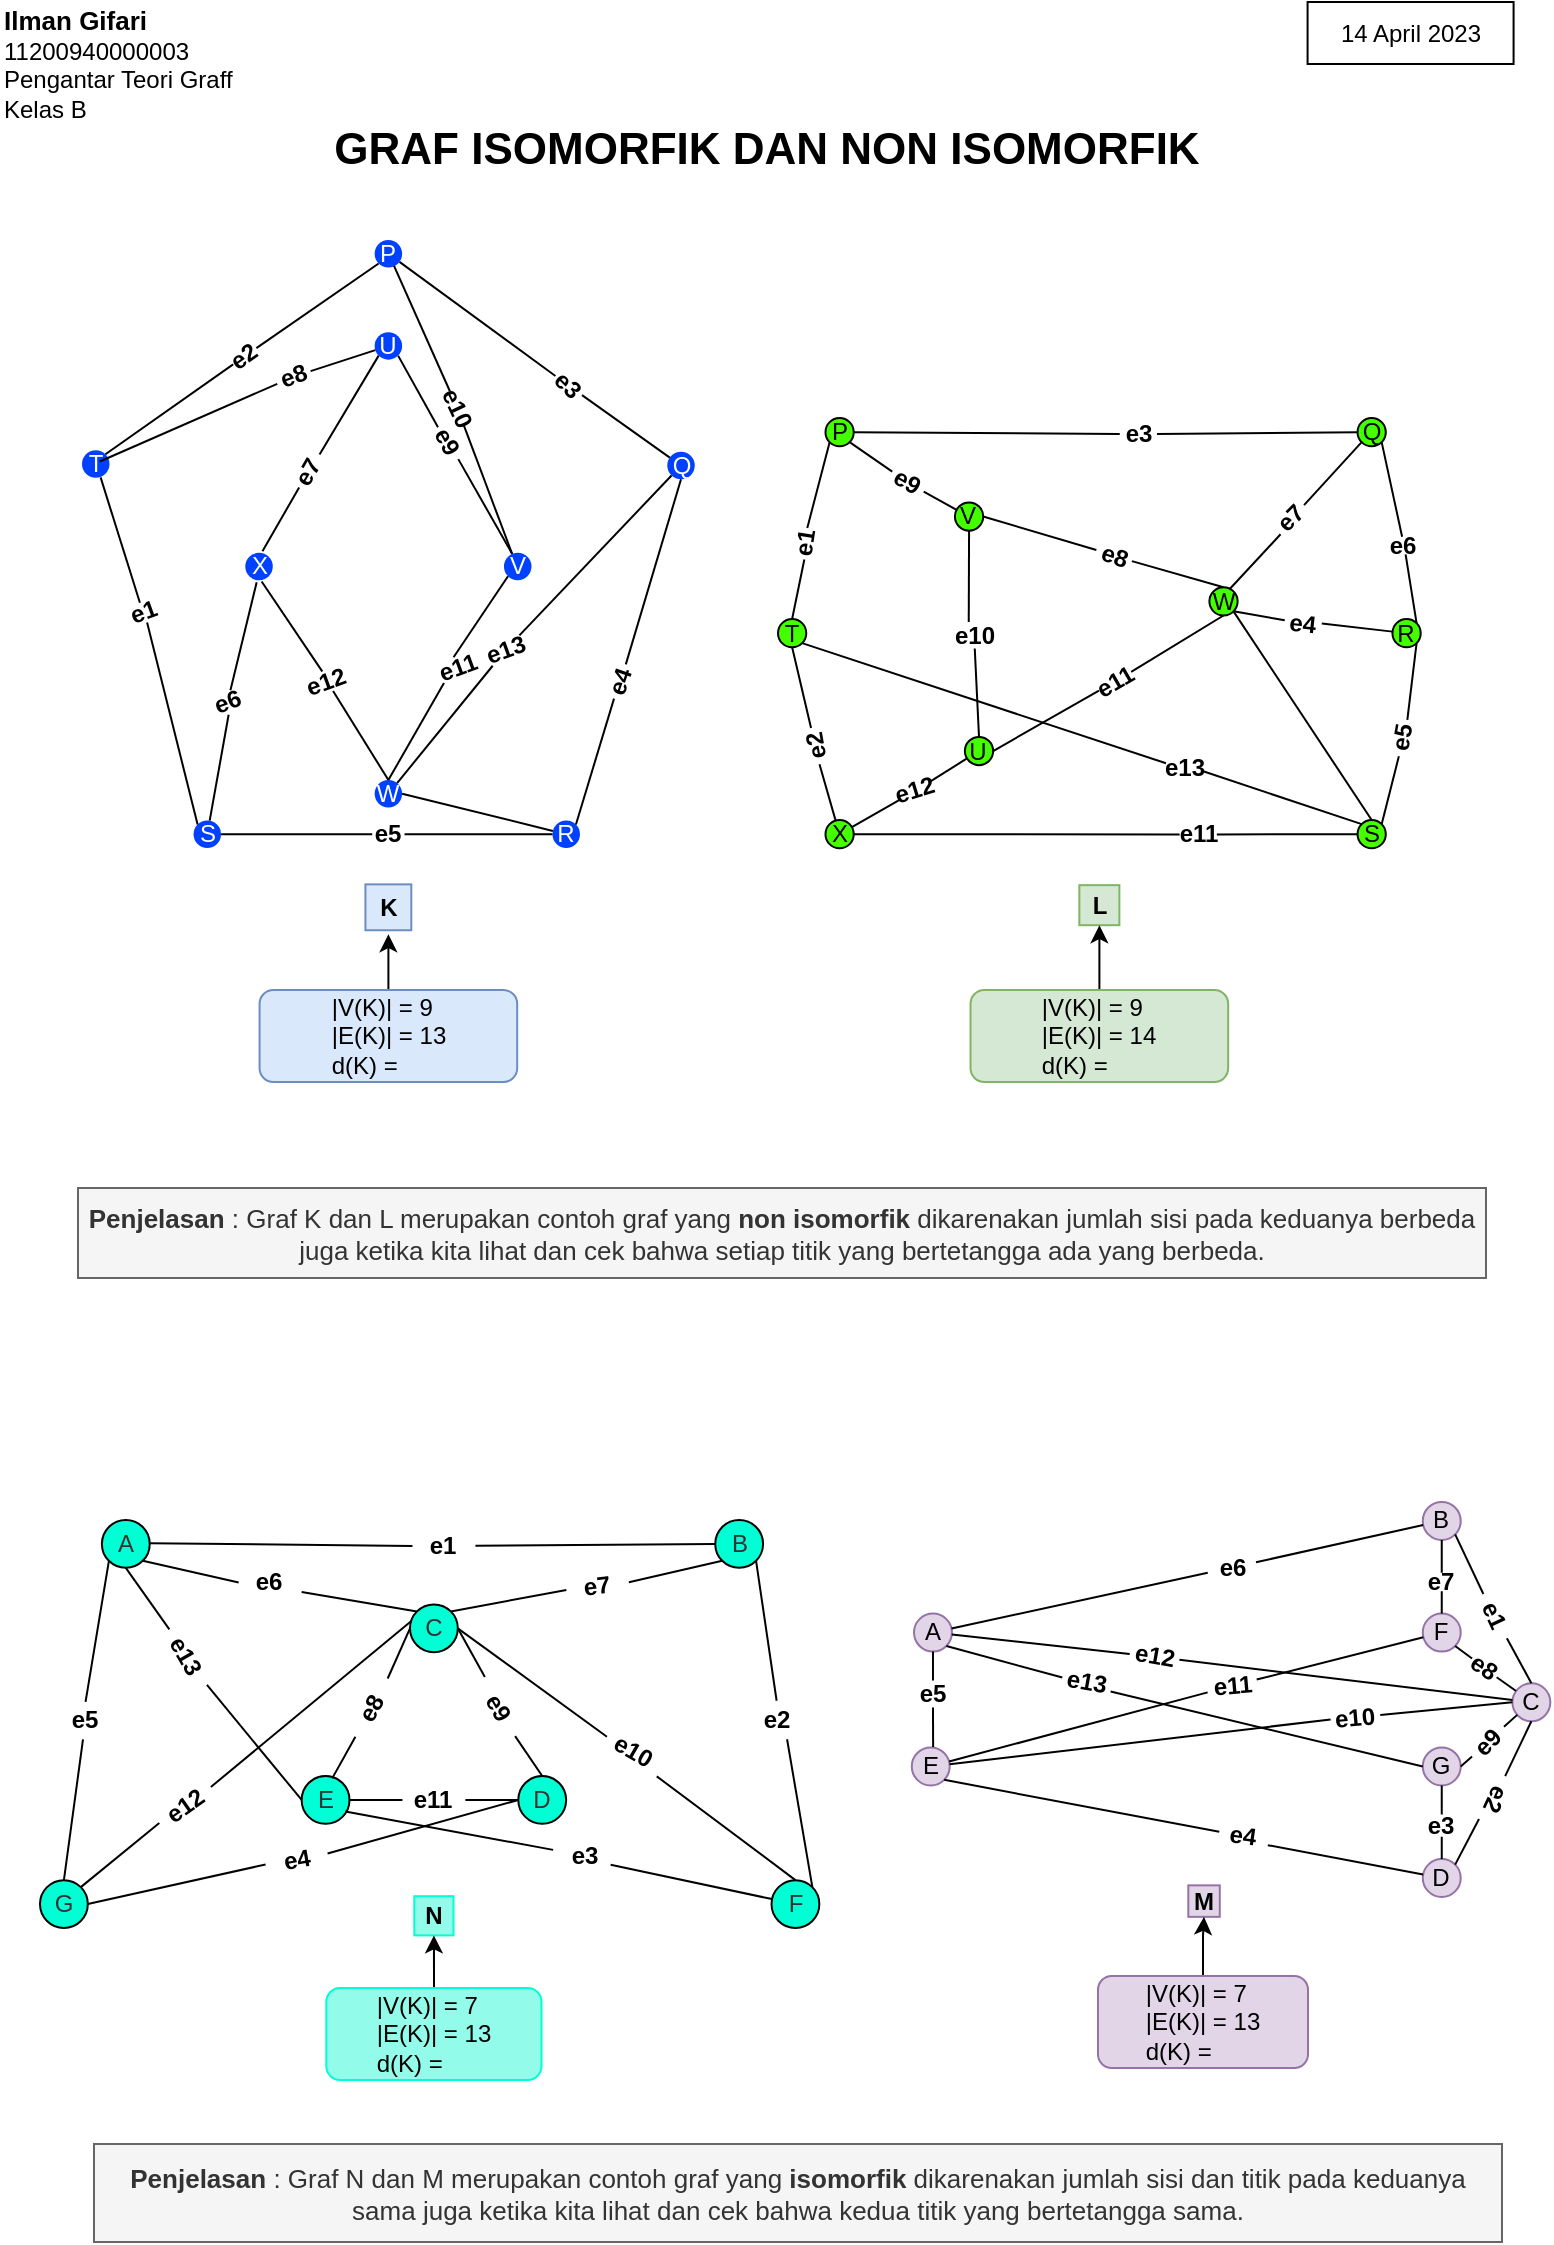<mxfile version="21.1.8" type="github">
  <diagram name="Page-1" id="YPntTSr8ZNqFE-mm75Fx">
    <mxGraphModel dx="2328" dy="853" grid="0" gridSize="10" guides="1" tooltips="1" connect="1" arrows="1" fold="1" page="1" pageScale="1" pageWidth="850" pageHeight="1300" background="#ffffff" math="0" shadow="0">
      <root>
        <mxCell id="0" />
        <mxCell id="1" parent="0" />
        <mxCell id="-jy_DVWc0UXhoO1ZZDfv-17" value="14 April 2023" style="text;html=1;strokeColor=default;fillColor=none;align=center;verticalAlign=middle;whiteSpace=wrap;rounded=0;" vertex="1" parent="1">
          <mxGeometry x="-153.21" y="27" width="103" height="31" as="geometry" />
        </mxCell>
        <mxCell id="-jy_DVWc0UXhoO1ZZDfv-19" value="&lt;b&gt;&lt;font style=&quot;font-size: 13px;&quot;&gt;Ilman Gifari&lt;/font&gt;&lt;/b&gt;&lt;br&gt;11200940000003&lt;br&gt;Pengantar Teori Graff&lt;br&gt;Kelas B" style="text;html=1;strokeColor=none;fillColor=none;align=left;verticalAlign=middle;whiteSpace=wrap;rounded=0;" vertex="1" parent="1">
          <mxGeometry x="-807" y="27" width="169" height="62.5" as="geometry" />
        </mxCell>
        <mxCell id="-jy_DVWc0UXhoO1ZZDfv-18" value="&lt;h2 style=&quot;font-size: 22px;&quot;&gt;GRAF ISOMORFIK DAN NON ISOMORFIK&lt;/h2&gt;" style="text;strokeColor=none;fillColor=none;html=1;fontSize=22;fontStyle=1;verticalAlign=middle;align=center;" vertex="1" parent="1">
          <mxGeometry x="-654" y="83" width="459" height="36" as="geometry" />
        </mxCell>
        <mxCell id="-jy_DVWc0UXhoO1ZZDfv-32" value="" style="group" vertex="1" connectable="0" parent="1">
          <mxGeometry x="-418" y="235" width="321.36" height="254" as="geometry" />
        </mxCell>
        <mxCell id="-jy_DVWc0UXhoO1ZZDfv-8" value="" style="group" vertex="1" connectable="0" parent="-jy_DVWc0UXhoO1ZZDfv-32">
          <mxGeometry width="321.36" height="215.418" as="geometry" />
        </mxCell>
        <mxCell id="99zHLcygiuPHGJLUHT96-178" value="T" style="ellipse;whiteSpace=wrap;html=1;aspect=fixed;fillColor=#44ff00;container=0;" parent="-jy_DVWc0UXhoO1ZZDfv-8" vertex="1">
          <mxGeometry y="100.5" width="14.133" height="14.133" as="geometry" />
        </mxCell>
        <mxCell id="LXtGtCvBBby8WkrcDeYQ-225" value="" style="group;rotation=0;" parent="-jy_DVWc0UXhoO1ZZDfv-8" vertex="1" connectable="0">
          <mxGeometry x="16.338" width="305.022" height="215.418" as="geometry" />
        </mxCell>
        <mxCell id="99zHLcygiuPHGJLUHT96-177" value="P" style="ellipse;whiteSpace=wrap;html=1;aspect=fixed;fillColor=#44ff00;container=0;" parent="LXtGtCvBBby8WkrcDeYQ-225" vertex="1">
          <mxGeometry x="7.401" width="14.133" height="14.133" as="geometry" />
        </mxCell>
        <mxCell id="99zHLcygiuPHGJLUHT96-179" value="X" style="ellipse;whiteSpace=wrap;html=1;aspect=fixed;fillColor=#44ff00;container=0;" parent="LXtGtCvBBby8WkrcDeYQ-225" vertex="1">
          <mxGeometry x="7.401" y="201.001" width="14.133" height="14.133" as="geometry" />
        </mxCell>
        <mxCell id="99zHLcygiuPHGJLUHT96-180" value="Q" style="ellipse;whiteSpace=wrap;html=1;aspect=fixed;fillColor=#44ff00;container=0;" parent="LXtGtCvBBby8WkrcDeYQ-225" vertex="1">
          <mxGeometry x="273.431" width="14.133" height="14.133" as="geometry" />
        </mxCell>
        <mxCell id="99zHLcygiuPHGJLUHT96-181" value="S" style="ellipse;whiteSpace=wrap;html=1;aspect=fixed;fillColor=#44ff00;container=0;" parent="LXtGtCvBBby8WkrcDeYQ-225" vertex="1">
          <mxGeometry x="273.431" y="201.001" width="14.133" height="14.133" as="geometry" />
        </mxCell>
        <mxCell id="99zHLcygiuPHGJLUHT96-182" value="R" style="ellipse;whiteSpace=wrap;html=1;aspect=fixed;fillColor=#44ff00;container=0;" parent="LXtGtCvBBby8WkrcDeYQ-225" vertex="1">
          <mxGeometry x="290.889" y="100.5" width="14.133" height="14.133" as="geometry" />
        </mxCell>
        <mxCell id="99zHLcygiuPHGJLUHT96-197" value="" style="endArrow=none;html=1;rounded=0;entryX=0;entryY=1;entryDx=0;entryDy=0;exitX=1;exitY=0.5;exitDx=0;exitDy=0;" parent="LXtGtCvBBby8WkrcDeYQ-225" source="LXtGtCvBBby8WkrcDeYQ-90" target="99zHLcygiuPHGJLUHT96-180" edge="1">
          <mxGeometry relative="1" as="geometry">
            <mxPoint x="140.416" y="107.709" as="sourcePoint" />
            <mxPoint x="273.431" y="107.709" as="targetPoint" />
          </mxGeometry>
        </mxCell>
        <mxCell id="99zHLcygiuPHGJLUHT96-198" value="" style="endArrow=none;html=1;rounded=0;exitX=1;exitY=0.25;exitDx=0;exitDy=0;" parent="LXtGtCvBBby8WkrcDeYQ-225" source="LXtGtCvBBby8WkrcDeYQ-94" target="99zHLcygiuPHGJLUHT96-182" edge="1">
          <mxGeometry relative="1" as="geometry">
            <mxPoint x="140.416" y="107.709" as="sourcePoint" />
            <mxPoint x="273.431" y="107.709" as="targetPoint" />
          </mxGeometry>
        </mxCell>
        <mxCell id="99zHLcygiuPHGJLUHT96-188" value="W" style="ellipse;whiteSpace=wrap;html=1;aspect=fixed;fillColor=#44ff00;container=0;" parent="LXtGtCvBBby8WkrcDeYQ-225" vertex="1">
          <mxGeometry x="199.354" y="84.606" width="14.133" height="14.133" as="geometry" />
        </mxCell>
        <mxCell id="99zHLcygiuPHGJLUHT96-187" value="V" style="ellipse;whiteSpace=wrap;html=1;aspect=fixed;fillColor=#44ff00;container=0;" parent="LXtGtCvBBby8WkrcDeYQ-225" vertex="1">
          <mxGeometry x="72.125" y="42.196" width="14.133" height="14.133" as="geometry" />
        </mxCell>
        <mxCell id="LXtGtCvBBby8WkrcDeYQ-60" value="" style="endArrow=none;html=1;rounded=0;exitX=1;exitY=0.5;exitDx=0;exitDy=0;entryX=0;entryY=0.5;entryDx=0;entryDy=0;" parent="LXtGtCvBBby8WkrcDeYQ-225" source="LXtGtCvBBby8WkrcDeYQ-76" target="99zHLcygiuPHGJLUHT96-180" edge="1">
          <mxGeometry relative="1" as="geometry">
            <mxPoint x="26.521" y="21.203" as="sourcePoint" />
            <mxPoint x="121.295" y="157.747" as="targetPoint" />
          </mxGeometry>
        </mxCell>
        <mxCell id="LXtGtCvBBby8WkrcDeYQ-62" value="" style="endArrow=none;html=1;rounded=0;entryX=0.359;entryY=0.021;entryDx=0;entryDy=0;exitX=0;exitY=0.5;exitDx=0;exitDy=0;entryPerimeter=0;" parent="LXtGtCvBBby8WkrcDeYQ-225" source="LXtGtCvBBby8WkrcDeYQ-73" target="99zHLcygiuPHGJLUHT96-179" edge="1">
          <mxGeometry relative="1" as="geometry">
            <mxPoint x="43.148" y="38.165" as="sourcePoint" />
            <mxPoint x="137.922" y="174.709" as="targetPoint" />
          </mxGeometry>
        </mxCell>
        <mxCell id="LXtGtCvBBby8WkrcDeYQ-63" value="" style="endArrow=none;html=1;rounded=0;entryX=1;entryY=1;entryDx=0;entryDy=0;exitX=0.5;exitY=0;exitDx=0;exitDy=0;" parent="LXtGtCvBBby8WkrcDeYQ-225" source="LXtGtCvBBby8WkrcDeYQ-96" target="99zHLcygiuPHGJLUHT96-180" edge="1">
          <mxGeometry relative="1" as="geometry">
            <mxPoint x="51.462" y="46.646" as="sourcePoint" />
            <mxPoint x="146.235" y="183.191" as="targetPoint" />
          </mxGeometry>
        </mxCell>
        <mxCell id="LXtGtCvBBby8WkrcDeYQ-64" value="" style="endArrow=none;html=1;rounded=0;entryX=1;entryY=1;entryDx=0;entryDy=0;exitX=1;exitY=0.75;exitDx=0;exitDy=0;" parent="LXtGtCvBBby8WkrcDeYQ-225" source="LXtGtCvBBby8WkrcDeYQ-92" target="99zHLcygiuPHGJLUHT96-182" edge="1">
          <mxGeometry relative="1" as="geometry">
            <mxPoint x="59.775" y="55.127" as="sourcePoint" />
            <mxPoint x="154.548" y="191.672" as="targetPoint" />
          </mxGeometry>
        </mxCell>
        <mxCell id="LXtGtCvBBby8WkrcDeYQ-65" value="" style="endArrow=none;html=1;rounded=0;entryX=0;entryY=0.5;entryDx=0;entryDy=0;exitX=1;exitY=0.5;exitDx=0;exitDy=0;" parent="LXtGtCvBBby8WkrcDeYQ-225" source="LXtGtCvBBby8WkrcDeYQ-88" target="99zHLcygiuPHGJLUHT96-181" edge="1">
          <mxGeometry relative="1" as="geometry">
            <mxPoint x="68.089" y="63.608" as="sourcePoint" />
            <mxPoint x="162.862" y="200.153" as="targetPoint" />
          </mxGeometry>
        </mxCell>
        <mxCell id="LXtGtCvBBby8WkrcDeYQ-68" value="" style="endArrow=none;html=1;rounded=0;entryX=0.5;entryY=0;entryDx=0;entryDy=0;" parent="LXtGtCvBBby8WkrcDeYQ-225" source="LXtGtCvBBby8WkrcDeYQ-82" target="99zHLcygiuPHGJLUHT96-188" edge="1">
          <mxGeometry relative="1" as="geometry">
            <mxPoint x="93.029" y="89.051" as="sourcePoint" />
            <mxPoint x="187.802" y="225.596" as="targetPoint" />
          </mxGeometry>
        </mxCell>
        <mxCell id="LXtGtCvBBby8WkrcDeYQ-69" value="" style="endArrow=none;html=1;rounded=0;entryX=0.5;entryY=1;entryDx=0;entryDy=0;exitX=1;exitY=0.5;exitDx=0;exitDy=0;" parent="LXtGtCvBBby8WkrcDeYQ-225" source="LXtGtCvBBby8WkrcDeYQ-98" target="99zHLcygiuPHGJLUHT96-188" edge="1">
          <mxGeometry relative="1" as="geometry">
            <mxPoint x="101.342" y="97.532" as="sourcePoint" />
            <mxPoint x="196.116" y="234.077" as="targetPoint" />
          </mxGeometry>
        </mxCell>
        <mxCell id="LXtGtCvBBby8WkrcDeYQ-71" value="" style="endArrow=none;html=1;rounded=0;exitX=0;exitY=1;exitDx=0;exitDy=0;entryX=1;entryY=0.5;entryDx=0;entryDy=0;" parent="LXtGtCvBBby8WkrcDeYQ-225" source="99zHLcygiuPHGJLUHT96-177" target="LXtGtCvBBby8WkrcDeYQ-59" edge="1">
          <mxGeometry relative="1" as="geometry">
            <mxPoint x="9.063" y="12.722" as="sourcePoint" />
            <mxPoint x="-0.082" y="100.924" as="targetPoint" />
          </mxGeometry>
        </mxCell>
        <mxCell id="LXtGtCvBBby8WkrcDeYQ-59" value="&lt;b&gt;e1&lt;/b&gt;" style="text;html=1;strokeColor=none;fillColor=none;align=center;verticalAlign=middle;whiteSpace=wrap;rounded=0;rotation=279;container=0;" parent="LXtGtCvBBby8WkrcDeYQ-225" vertex="1">
          <mxGeometry x="-10.825" y="60.784" width="15.796" height="4.028" as="geometry" />
        </mxCell>
        <mxCell id="LXtGtCvBBby8WkrcDeYQ-73" value="&lt;b&gt;e2&lt;/b&gt;" style="text;html=1;strokeColor=none;fillColor=none;align=center;verticalAlign=middle;whiteSpace=wrap;rounded=0;rotation=260;container=0;" parent="LXtGtCvBBby8WkrcDeYQ-225" vertex="1">
          <mxGeometry x="-6.51" y="161.988" width="18.605" height="4.028" as="geometry" />
        </mxCell>
        <mxCell id="LXtGtCvBBby8WkrcDeYQ-77" value="" style="endArrow=none;html=1;rounded=0;exitX=1;exitY=0.5;exitDx=0;exitDy=0;entryX=0;entryY=0.5;entryDx=0;entryDy=0;" parent="LXtGtCvBBby8WkrcDeYQ-225" source="99zHLcygiuPHGJLUHT96-177" target="LXtGtCvBBby8WkrcDeYQ-76" edge="1">
          <mxGeometry relative="1" as="geometry">
            <mxPoint x="21.533" y="6.785" as="sourcePoint" />
            <mxPoint x="273.431" y="6.785" as="targetPoint" />
          </mxGeometry>
        </mxCell>
        <mxCell id="LXtGtCvBBby8WkrcDeYQ-76" value="&lt;b&gt;e3&lt;/b&gt;" style="text;html=1;strokeColor=none;fillColor=none;align=center;verticalAlign=middle;whiteSpace=wrap;rounded=0;rotation=0;container=0;" parent="LXtGtCvBBby8WkrcDeYQ-225" vertex="1">
          <mxGeometry x="154.548" y="6.039" width="18.605" height="4.028" as="geometry" />
        </mxCell>
        <mxCell id="LXtGtCvBBby8WkrcDeYQ-79" value="" style="endArrow=none;html=1;rounded=0;exitX=1;exitY=1;exitDx=0;exitDy=0;" parent="LXtGtCvBBby8WkrcDeYQ-225" source="99zHLcygiuPHGJLUHT96-177" target="LXtGtCvBBby8WkrcDeYQ-78" edge="1">
          <mxGeometry relative="1" as="geometry">
            <mxPoint x="19.871" y="12.722" as="sourcePoint" />
            <mxPoint x="110.487" y="62.76" as="targetPoint" />
          </mxGeometry>
        </mxCell>
        <mxCell id="LXtGtCvBBby8WkrcDeYQ-78" value="&lt;b&gt;e9&lt;/b&gt;" style="text;html=1;strokeColor=none;fillColor=none;align=center;verticalAlign=middle;whiteSpace=wrap;rounded=0;rotation=30;container=0;" parent="LXtGtCvBBby8WkrcDeYQ-225" vertex="1">
          <mxGeometry x="39.152" y="30.149" width="18.605" height="4.028" as="geometry" />
        </mxCell>
        <mxCell id="99zHLcygiuPHGJLUHT96-200" value="" style="endArrow=none;html=1;rounded=0;exitX=1;exitY=0.5;exitDx=0;exitDy=0;" parent="LXtGtCvBBby8WkrcDeYQ-225" source="LXtGtCvBBby8WkrcDeYQ-78" target="99zHLcygiuPHGJLUHT96-187" edge="1">
          <mxGeometry relative="1" as="geometry">
            <mxPoint x="115.475" y="14.418" as="sourcePoint" />
            <mxPoint x="248.49" y="14.418" as="targetPoint" />
          </mxGeometry>
        </mxCell>
        <mxCell id="LXtGtCvBBby8WkrcDeYQ-83" value="" style="endArrow=none;html=1;rounded=0;entryX=0;entryY=0.5;entryDx=0;entryDy=0;exitX=1;exitY=0.5;exitDx=0;exitDy=0;" parent="LXtGtCvBBby8WkrcDeYQ-225" source="99zHLcygiuPHGJLUHT96-187" target="LXtGtCvBBby8WkrcDeYQ-82" edge="1">
          <mxGeometry relative="1" as="geometry">
            <mxPoint x="123.789" y="66.152" as="sourcePoint" />
            <mxPoint x="183.646" y="103.469" as="targetPoint" />
          </mxGeometry>
        </mxCell>
        <mxCell id="LXtGtCvBBby8WkrcDeYQ-82" value="&lt;b&gt;e8&lt;/b&gt;" style="text;html=1;strokeColor=none;fillColor=none;align=center;verticalAlign=middle;whiteSpace=wrap;rounded=0;rotation=19;container=0;" parent="LXtGtCvBBby8WkrcDeYQ-225" vertex="1">
          <mxGeometry x="142.333" y="67.016" width="18.605" height="4.028" as="geometry" />
        </mxCell>
        <mxCell id="LXtGtCvBBby8WkrcDeYQ-85" value="" style="endArrow=none;html=1;rounded=0;" parent="LXtGtCvBBby8WkrcDeYQ-225" source="99zHLcygiuPHGJLUHT96-179" target="LXtGtCvBBby8WkrcDeYQ-84" edge="1">
          <mxGeometry relative="1" as="geometry">
            <mxPoint x="20.702" y="205.241" as="sourcePoint" />
            <mxPoint x="110.487" y="157.747" as="targetPoint" />
          </mxGeometry>
        </mxCell>
        <mxCell id="LXtGtCvBBby8WkrcDeYQ-84" value="&lt;b&gt;e12&lt;/b&gt;" style="text;html=1;strokeColor=none;fillColor=none;align=center;verticalAlign=middle;whiteSpace=wrap;rounded=0;rotation=343;container=0;" parent="LXtGtCvBBby8WkrcDeYQ-225" vertex="1">
          <mxGeometry x="43.044" y="184.384" width="18.605" height="4.028" as="geometry" />
        </mxCell>
        <mxCell id="99zHLcygiuPHGJLUHT96-194" value="" style="endArrow=none;html=1;rounded=0;" parent="LXtGtCvBBby8WkrcDeYQ-225" source="LXtGtCvBBby8WkrcDeYQ-84" target="99zHLcygiuPHGJLUHT96-184" edge="1">
          <mxGeometry relative="1" as="geometry">
            <mxPoint x="-17.54" y="141.633" as="sourcePoint" />
            <mxPoint x="115.475" y="141.633" as="targetPoint" />
          </mxGeometry>
        </mxCell>
        <mxCell id="LXtGtCvBBby8WkrcDeYQ-89" value="" style="endArrow=none;html=1;rounded=0;entryX=0;entryY=0.5;entryDx=0;entryDy=0;exitX=1;exitY=0.5;exitDx=0;exitDy=0;" parent="LXtGtCvBBby8WkrcDeYQ-225" source="99zHLcygiuPHGJLUHT96-179" target="LXtGtCvBBby8WkrcDeYQ-88" edge="1">
          <mxGeometry relative="1" as="geometry">
            <mxPoint x="21.533" y="207.786" as="sourcePoint" />
            <mxPoint x="273.431" y="207.786" as="targetPoint" />
          </mxGeometry>
        </mxCell>
        <mxCell id="LXtGtCvBBby8WkrcDeYQ-88" value="&lt;b&gt;e11&lt;/b&gt;" style="text;html=1;strokeColor=none;fillColor=none;align=center;verticalAlign=middle;whiteSpace=wrap;rounded=0;rotation=0;container=0;" parent="LXtGtCvBBby8WkrcDeYQ-225" vertex="1">
          <mxGeometry x="184.477" y="206.2" width="18.605" height="4.028" as="geometry" />
        </mxCell>
        <mxCell id="LXtGtCvBBby8WkrcDeYQ-91" value="" style="endArrow=none;html=1;rounded=0;entryX=0;entryY=1;entryDx=0;entryDy=0;exitX=0.712;exitY=0.074;exitDx=0;exitDy=0;exitPerimeter=0;" parent="LXtGtCvBBby8WkrcDeYQ-225" source="99zHLcygiuPHGJLUHT96-188" target="LXtGtCvBBby8WkrcDeYQ-90" edge="1">
          <mxGeometry relative="1" as="geometry">
            <mxPoint x="186.14" y="105.165" as="sourcePoint" />
            <mxPoint x="275.093" y="12.722" as="targetPoint" />
          </mxGeometry>
        </mxCell>
        <mxCell id="LXtGtCvBBby8WkrcDeYQ-90" value="&lt;b&gt;e7&lt;/b&gt;" style="text;html=1;strokeColor=none;fillColor=none;align=center;verticalAlign=middle;whiteSpace=wrap;rounded=0;rotation=-45;container=0;" parent="LXtGtCvBBby8WkrcDeYQ-225" vertex="1">
          <mxGeometry x="230.794" y="48.151" width="18.609" height="4.009" as="geometry" />
        </mxCell>
        <mxCell id="LXtGtCvBBby8WkrcDeYQ-93" value="" style="endArrow=none;html=1;rounded=0;entryX=0;entryY=0.5;entryDx=0;entryDy=0;exitX=1;exitY=0;exitDx=0;exitDy=0;" parent="LXtGtCvBBby8WkrcDeYQ-225" source="99zHLcygiuPHGJLUHT96-181" target="LXtGtCvBBby8WkrcDeYQ-92" edge="1">
          <mxGeometry relative="1" as="geometry">
            <mxPoint x="285.901" y="202.697" as="sourcePoint" />
            <mxPoint x="303.359" y="112.798" as="targetPoint" />
          </mxGeometry>
        </mxCell>
        <mxCell id="LXtGtCvBBby8WkrcDeYQ-92" value="&lt;b&gt;e5&lt;/b&gt;" style="text;html=1;strokeColor=none;fillColor=none;align=center;verticalAlign=middle;whiteSpace=wrap;rounded=0;rotation=-80;container=0;" parent="LXtGtCvBBby8WkrcDeYQ-225" vertex="1">
          <mxGeometry x="286.416" y="157.959" width="18.605" height="4.028" as="geometry" />
        </mxCell>
        <mxCell id="LXtGtCvBBby8WkrcDeYQ-95" value="" style="endArrow=none;html=1;rounded=0;exitX=1;exitY=1;exitDx=0;exitDy=0;" parent="LXtGtCvBBby8WkrcDeYQ-225" source="99zHLcygiuPHGJLUHT96-188" target="LXtGtCvBBby8WkrcDeYQ-94" edge="1">
          <mxGeometry relative="1" as="geometry">
            <mxPoint x="188.634" y="116.19" as="sourcePoint" />
            <mxPoint x="290.889" y="108.557" as="targetPoint" />
          </mxGeometry>
        </mxCell>
        <mxCell id="LXtGtCvBBby8WkrcDeYQ-94" value="&lt;b&gt;e4&lt;/b&gt;" style="text;html=1;strokeColor=none;fillColor=none;align=center;verticalAlign=middle;whiteSpace=wrap;rounded=0;rotation=6;container=0;" parent="LXtGtCvBBby8WkrcDeYQ-225" vertex="1">
          <mxGeometry x="236.911" y="100.734" width="18.605" height="4.028" as="geometry" />
        </mxCell>
        <mxCell id="LXtGtCvBBby8WkrcDeYQ-97" value="" style="endArrow=none;html=1;rounded=0;exitX=1;exitY=0;exitDx=0;exitDy=0;entryX=0.594;entryY=1.038;entryDx=0;entryDy=0;entryPerimeter=0;" parent="LXtGtCvBBby8WkrcDeYQ-225" source="99zHLcygiuPHGJLUHT96-182" target="LXtGtCvBBby8WkrcDeYQ-96" edge="1">
          <mxGeometry relative="1" as="geometry">
            <mxPoint x="303.359" y="102.621" as="sourcePoint" />
            <mxPoint x="295.877" y="67.848" as="targetPoint" />
          </mxGeometry>
        </mxCell>
        <mxCell id="LXtGtCvBBby8WkrcDeYQ-96" value="&lt;b&gt;e6&lt;/b&gt;" style="text;html=1;strokeColor=none;fillColor=none;align=center;verticalAlign=middle;whiteSpace=wrap;rounded=0;rotation=0;container=0;" parent="LXtGtCvBBby8WkrcDeYQ-225" vertex="1">
          <mxGeometry x="286.416" y="59.367" width="18.605" height="8.481" as="geometry" />
        </mxCell>
        <mxCell id="LXtGtCvBBby8WkrcDeYQ-98" value="&lt;b&gt;e11&lt;/b&gt;" style="text;html=1;strokeColor=none;fillColor=none;align=center;verticalAlign=middle;whiteSpace=wrap;rounded=0;rotation=-30;container=0;" parent="LXtGtCvBBby8WkrcDeYQ-225" vertex="1">
          <mxGeometry x="142.9" y="129.589" width="18.605" height="4.028" as="geometry" />
        </mxCell>
        <mxCell id="LXtGtCvBBby8WkrcDeYQ-137" value="" style="endArrow=none;html=1;rounded=0;exitX=0.5;exitY=1;exitDx=0;exitDy=0;entryX=0.339;entryY=-0.005;entryDx=0;entryDy=0;entryPerimeter=0;" parent="LXtGtCvBBby8WkrcDeYQ-225" source="99zHLcygiuPHGJLUHT96-187" target="LXtGtCvBBby8WkrcDeYQ-86" edge="1">
          <mxGeometry relative="1" as="geometry">
            <mxPoint x="117.138" y="73.785" as="sourcePoint" />
            <mxPoint x="117.138" y="146.722" as="targetPoint" />
          </mxGeometry>
        </mxCell>
        <mxCell id="LXtGtCvBBby8WkrcDeYQ-86" value="&lt;b&gt;e10&lt;/b&gt;" style="text;html=1;strokeColor=none;fillColor=none;align=center;verticalAlign=middle;whiteSpace=wrap;rounded=0;rotation=0;container=0;" parent="LXtGtCvBBby8WkrcDeYQ-225" vertex="1">
          <mxGeometry x="72.734" y="102.093" width="18.605" height="13.146" as="geometry" />
        </mxCell>
        <mxCell id="LXtGtCvBBby8WkrcDeYQ-212" value="" style="endArrow=none;html=1;rounded=0;entryX=0;entryY=0;entryDx=0;entryDy=0;exitX=1;exitY=1;exitDx=0;exitDy=0;" parent="LXtGtCvBBby8WkrcDeYQ-225" source="LXtGtCvBBby8WkrcDeYQ-213" target="99zHLcygiuPHGJLUHT96-181" edge="1">
          <mxGeometry relative="1" as="geometry">
            <mxPoint x="68.089" y="194.19" as="sourcePoint" />
            <mxPoint x="201.104" y="194.19" as="targetPoint" />
          </mxGeometry>
        </mxCell>
        <mxCell id="LXtGtCvBBby8WkrcDeYQ-213" value="&lt;b&gt;e13&lt;/b&gt;" style="text;html=1;strokeColor=none;fillColor=none;align=center;verticalAlign=middle;whiteSpace=wrap;rounded=0;rotation=0;container=0;" parent="LXtGtCvBBby8WkrcDeYQ-225" vertex="1">
          <mxGeometry x="177.652" y="172.623" width="18.605" height="4.028" as="geometry" />
        </mxCell>
        <mxCell id="99zHLcygiuPHGJLUHT96-184" value="U" style="ellipse;whiteSpace=wrap;html=1;aspect=fixed;fillColor=#44ff00;container=0;" parent="LXtGtCvBBby8WkrcDeYQ-225" vertex="1">
          <mxGeometry x="77.099" y="159.44" width="14.133" height="14.133" as="geometry" />
        </mxCell>
        <mxCell id="LXtGtCvBBby8WkrcDeYQ-99" value="" style="endArrow=none;html=1;rounded=0;entryX=0;entryY=0.5;entryDx=0;entryDy=0;exitX=1;exitY=0.5;exitDx=0;exitDy=0;" parent="LXtGtCvBBby8WkrcDeYQ-225" source="99zHLcygiuPHGJLUHT96-184" target="LXtGtCvBBby8WkrcDeYQ-98" edge="1">
          <mxGeometry relative="1" as="geometry">
            <mxPoint x="123.789" y="155.203" as="sourcePoint" />
            <mxPoint x="183.646" y="117.886" as="targetPoint" />
          </mxGeometry>
        </mxCell>
        <mxCell id="LXtGtCvBBby8WkrcDeYQ-136" value="" style="endArrow=none;html=1;rounded=0;exitX=0.5;exitY=1;exitDx=0;exitDy=0;entryX=0.5;entryY=0;entryDx=0;entryDy=0;" parent="LXtGtCvBBby8WkrcDeYQ-225" source="LXtGtCvBBby8WkrcDeYQ-86" target="99zHLcygiuPHGJLUHT96-184" edge="1">
          <mxGeometry relative="1" as="geometry">
            <mxPoint x="29.847" y="16.114" as="sourcePoint" />
            <mxPoint x="162.862" y="16.114" as="targetPoint" />
          </mxGeometry>
        </mxCell>
        <mxCell id="-jy_DVWc0UXhoO1ZZDfv-55" value="" style="endArrow=none;html=1;rounded=0;entryX=0.5;entryY=0;entryDx=0;entryDy=0;exitX=1;exitY=1;exitDx=0;exitDy=0;" edge="1" parent="LXtGtCvBBby8WkrcDeYQ-225" source="99zHLcygiuPHGJLUHT96-188" target="99zHLcygiuPHGJLUHT96-181">
          <mxGeometry relative="1" as="geometry">
            <mxPoint x="10.662" y="136" as="sourcePoint" />
            <mxPoint x="170.662" y="136" as="targetPoint" />
          </mxGeometry>
        </mxCell>
        <mxCell id="LXtGtCvBBby8WkrcDeYQ-61" value="" style="endArrow=none;html=1;rounded=0;exitX=0;exitY=0.75;exitDx=0;exitDy=0;entryX=0.5;entryY=0;entryDx=0;entryDy=0;" parent="-jy_DVWc0UXhoO1ZZDfv-8" source="LXtGtCvBBby8WkrcDeYQ-59" target="99zHLcygiuPHGJLUHT96-178" edge="1">
          <mxGeometry relative="1" as="geometry">
            <mxPoint x="387.038" y="-98.406" as="sourcePoint" />
            <mxPoint x="481.812" y="38.139" as="targetPoint" />
          </mxGeometry>
        </mxCell>
        <mxCell id="LXtGtCvBBby8WkrcDeYQ-74" value="" style="endArrow=none;html=1;rounded=0;entryX=1;entryY=0.25;entryDx=0;entryDy=0;exitX=0.5;exitY=1;exitDx=0;exitDy=0;" parent="-jy_DVWc0UXhoO1ZZDfv-8" source="99zHLcygiuPHGJLUHT96-178" target="LXtGtCvBBby8WkrcDeYQ-73" edge="1">
          <mxGeometry relative="1" as="geometry">
            <mxPoint x="352.122" y="-13.595" as="sourcePoint" />
            <mxPoint x="367.086" y="72.912" as="targetPoint" />
          </mxGeometry>
        </mxCell>
        <mxCell id="LXtGtCvBBby8WkrcDeYQ-214" value="" style="endArrow=none;html=1;rounded=0;entryX=0;entryY=0;entryDx=0;entryDy=0;exitX=1;exitY=1;exitDx=0;exitDy=0;" parent="-jy_DVWc0UXhoO1ZZDfv-8" source="99zHLcygiuPHGJLUHT96-178" target="LXtGtCvBBby8WkrcDeYQ-213" edge="1">
          <mxGeometry relative="1" as="geometry">
            <mxPoint x="-657.88" y="368.976" as="sourcePoint" />
            <mxPoint x="-388.524" y="458.875" as="targetPoint" />
          </mxGeometry>
        </mxCell>
        <mxCell id="-jy_DVWc0UXhoO1ZZDfv-28" value="&lt;b&gt;&lt;font&gt;L&lt;/font&gt;&lt;/b&gt;" style="whiteSpace=wrap;html=1;aspect=fixed;labelBackgroundColor=none;fillColor=#d5e8d4;strokeColor=#82b366;" vertex="1" parent="-jy_DVWc0UXhoO1ZZDfv-32">
          <mxGeometry x="150.67" y="233.578" width="20.019" height="20.019" as="geometry" />
        </mxCell>
        <mxCell id="-jy_DVWc0UXhoO1ZZDfv-34" value="" style="group" vertex="1" connectable="0" parent="1">
          <mxGeometry x="-766" y="146" width="306.38" height="345.13" as="geometry" />
        </mxCell>
        <mxCell id="99zHLcygiuPHGJLUHT96-165" value="&lt;font color=&quot;#ffffff&quot;&gt;Q&lt;/font&gt;" style="ellipse;whiteSpace=wrap;html=1;aspect=fixed;fillColor=#0040ff;strokeColor=none;" parent="-jy_DVWc0UXhoO1ZZDfv-34" vertex="1">
          <mxGeometry x="292.637" y="105.898" width="13.742" height="13.742" as="geometry" />
        </mxCell>
        <mxCell id="-jy_DVWc0UXhoO1ZZDfv-33" value="" style="group" vertex="1" connectable="0" parent="-jy_DVWc0UXhoO1ZZDfv-34">
          <mxGeometry width="273.72" height="345.13" as="geometry" />
        </mxCell>
        <mxCell id="99zHLcygiuPHGJLUHT96-156" value="&lt;font color=&quot;#ffffff&quot;&gt;T&lt;/font&gt;" style="ellipse;whiteSpace=wrap;html=1;aspect=fixed;fillColor=#0040ff;strokeColor=none;" parent="-jy_DVWc0UXhoO1ZZDfv-33" vertex="1">
          <mxGeometry y="105.09" width="13.742" height="13.742" as="geometry" />
        </mxCell>
        <mxCell id="LXtGtCvBBby8WkrcDeYQ-18" value="" style="endArrow=none;html=1;rounded=0;strokeColor=#000000;entryX=0;entryY=0.5;entryDx=0;entryDy=0;exitX=1;exitY=0;exitDx=0;exitDy=0;" parent="-jy_DVWc0UXhoO1ZZDfv-33" source="99zHLcygiuPHGJLUHT96-156" target="LXtGtCvBBby8WkrcDeYQ-5" edge="1">
          <mxGeometry relative="1" as="geometry">
            <mxPoint x="751.317" y="5.968" as="sourcePoint" />
            <mxPoint x="891.977" y="-86.996" as="targetPoint" />
          </mxGeometry>
        </mxCell>
        <mxCell id="LXtGtCvBBby8WkrcDeYQ-19" value="" style="endArrow=none;html=1;rounded=0;strokeColor=#000000;exitX=0.5;exitY=0;exitDx=0;exitDy=0;entryX=0.677;entryY=0.991;entryDx=0;entryDy=0;entryPerimeter=0;" parent="-jy_DVWc0UXhoO1ZZDfv-33" source="LXtGtCvBBby8WkrcDeYQ-33" target="99zHLcygiuPHGJLUHT96-156" edge="1">
          <mxGeometry relative="1" as="geometry">
            <mxPoint x="813.563" y="163.603" as="sourcePoint" />
            <mxPoint x="752.934" y="19.711" as="targetPoint" />
          </mxGeometry>
        </mxCell>
        <mxCell id="99zHLcygiuPHGJLUHT96-158" value="&lt;font color=&quot;#ffffff&quot;&gt;R&lt;/font&gt;" style="ellipse;whiteSpace=wrap;html=1;aspect=fixed;fillColor=#0040ff;strokeColor=none;" parent="-jy_DVWc0UXhoO1ZZDfv-33" vertex="1">
          <mxGeometry x="235.242" y="290.21" width="13.742" height="13.742" as="geometry" />
        </mxCell>
        <mxCell id="99zHLcygiuPHGJLUHT96-160" value="&lt;font color=&quot;#ffffff&quot;&gt;U&lt;/font&gt;" style="ellipse;whiteSpace=wrap;html=1;aspect=fixed;fillColor=#0040ff;strokeColor=none;" parent="-jy_DVWc0UXhoO1ZZDfv-33" vertex="1">
          <mxGeometry x="146.319" y="46.078" width="13.742" height="13.742" as="geometry" />
        </mxCell>
        <mxCell id="99zHLcygiuPHGJLUHT96-161" value="&lt;font color=&quot;#ffffff&quot;&gt;X&lt;/font&gt;" style="ellipse;whiteSpace=wrap;html=1;aspect=fixed;fillColor=#0040ff;strokeColor=none;" parent="-jy_DVWc0UXhoO1ZZDfv-33" vertex="1">
          <mxGeometry x="81.647" y="156.422" width="13.742" height="13.742" as="geometry" />
        </mxCell>
        <mxCell id="99zHLcygiuPHGJLUHT96-163" value="&lt;font color=&quot;#ffffff&quot;&gt;W&lt;/font&gt;" style="ellipse;whiteSpace=wrap;html=1;aspect=fixed;fillColor=#0040ff;strokeColor=none;" parent="-jy_DVWc0UXhoO1ZZDfv-33" vertex="1">
          <mxGeometry x="146.319" y="270.0" width="13.742" height="13.742" as="geometry" />
        </mxCell>
        <mxCell id="99zHLcygiuPHGJLUHT96-166" value="&lt;font color=&quot;#ffffff&quot;&gt;P&lt;/font&gt;" style="ellipse;whiteSpace=wrap;html=1;aspect=fixed;fillColor=#0040ff;strokeColor=none;" parent="-jy_DVWc0UXhoO1ZZDfv-33" vertex="1">
          <mxGeometry x="146.319" width="13.742" height="13.742" as="geometry" />
        </mxCell>
        <mxCell id="99zHLcygiuPHGJLUHT96-167" value="" style="endArrow=none;html=1;rounded=0;entryX=0.414;entryY=1.067;entryDx=0;entryDy=0;strokeColor=#000000;entryPerimeter=0;" parent="-jy_DVWc0UXhoO1ZZDfv-33" source="LXtGtCvBBby8WkrcDeYQ-36" target="99zHLcygiuPHGJLUHT96-161" edge="1">
          <mxGeometry relative="1" as="geometry">
            <mxPoint x="62.222" y="280.509" as="sourcePoint" />
            <mxPoint x="194.822" y="191.587" as="targetPoint" />
          </mxGeometry>
        </mxCell>
        <mxCell id="99zHLcygiuPHGJLUHT96-159" value="S" style="ellipse;whiteSpace=wrap;html=1;aspect=fixed;fillColor=#0040ff;strokeColor=none;fontColor=#ffffff;" parent="-jy_DVWc0UXhoO1ZZDfv-33" vertex="1">
          <mxGeometry x="55.779" y="290.21" width="13.742" height="13.742" as="geometry" />
        </mxCell>
        <mxCell id="99zHLcygiuPHGJLUHT96-168" value="" style="endArrow=none;html=1;rounded=0;exitX=1;exitY=0.5;exitDx=0;exitDy=0;strokeColor=#000000;" parent="-jy_DVWc0UXhoO1ZZDfv-33" source="99zHLcygiuPHGJLUHT96-163" target="99zHLcygiuPHGJLUHT96-158" edge="1">
          <mxGeometry relative="1" as="geometry">
            <mxPoint x="105.899" y="248.174" as="sourcePoint" />
            <mxPoint x="235.242" y="248.174" as="targetPoint" />
          </mxGeometry>
        </mxCell>
        <mxCell id="99zHLcygiuPHGJLUHT96-169" value="" style="endArrow=none;html=1;rounded=0;strokeColor=#000000;" parent="-jy_DVWc0UXhoO1ZZDfv-33" source="LXtGtCvBBby8WkrcDeYQ-9" edge="1">
          <mxGeometry relative="1" as="geometry">
            <mxPoint x="73.564" y="199.671" as="sourcePoint" />
            <mxPoint x="8.892" y="110.749" as="targetPoint" />
          </mxGeometry>
        </mxCell>
        <mxCell id="99zHLcygiuPHGJLUHT96-162" value="&lt;font color=&quot;#ffffff&quot;&gt;V&lt;/font&gt;" style="ellipse;whiteSpace=wrap;html=1;aspect=fixed;fillColor=#0040ff;strokeColor=none;" parent="-jy_DVWc0UXhoO1ZZDfv-33" vertex="1">
          <mxGeometry x="210.99" y="156.422" width="13.742" height="13.742" as="geometry" />
        </mxCell>
        <mxCell id="LXtGtCvBBby8WkrcDeYQ-10" value="" style="endArrow=none;html=1;rounded=0;strokeColor=#000000;" parent="-jy_DVWc0UXhoO1ZZDfv-33" source="99zHLcygiuPHGJLUHT96-160" target="LXtGtCvBBby8WkrcDeYQ-9" edge="1">
          <mxGeometry relative="1" as="geometry">
            <mxPoint x="147.127" y="55.779" as="sourcePoint" />
            <mxPoint x="8.892" y="110.749" as="targetPoint" />
          </mxGeometry>
        </mxCell>
        <mxCell id="LXtGtCvBBby8WkrcDeYQ-9" value="&lt;b&gt;e8&lt;/b&gt;" style="text;html=1;align=center;verticalAlign=middle;whiteSpace=wrap;rounded=0;rotation=-20;labelBackgroundColor=none;labelBorderColor=none;strokeColor=none;fillColor=default;shadow=0;fillStyle=hatch;gradientColor=none;" parent="-jy_DVWc0UXhoO1ZZDfv-33" vertex="1">
          <mxGeometry x="96.894" y="63.078" width="17.857" height="10.509" as="geometry" />
        </mxCell>
        <mxCell id="LXtGtCvBBby8WkrcDeYQ-12" value="" style="endArrow=none;html=1;rounded=0;strokeColor=#000000;entryX=0;entryY=1;entryDx=0;entryDy=0;" parent="-jy_DVWc0UXhoO1ZZDfv-33" source="LXtGtCvBBby8WkrcDeYQ-5" target="99zHLcygiuPHGJLUHT96-166" edge="1">
          <mxGeometry relative="1" as="geometry">
            <mxPoint x="223.116" y="164.91" as="sourcePoint" />
            <mxPoint x="164.103" y="21.018" as="targetPoint" />
          </mxGeometry>
        </mxCell>
        <mxCell id="LXtGtCvBBby8WkrcDeYQ-13" value="" style="endArrow=none;html=1;rounded=0;strokeColor=#000000;" parent="-jy_DVWc0UXhoO1ZZDfv-33" source="LXtGtCvBBby8WkrcDeYQ-6" target="99zHLcygiuPHGJLUHT96-166" edge="1">
          <mxGeometry relative="1" as="geometry">
            <mxPoint x="231.2" y="172.994" as="sourcePoint" />
            <mxPoint x="172.187" y="29.102" as="targetPoint" />
          </mxGeometry>
        </mxCell>
        <mxCell id="LXtGtCvBBby8WkrcDeYQ-5" value="&lt;b&gt;e2&lt;/b&gt;" style="text;html=1;strokeColor=none;fillColor=none;align=center;verticalAlign=middle;whiteSpace=wrap;rounded=0;rotation=-35;" parent="-jy_DVWc0UXhoO1ZZDfv-33" vertex="1">
          <mxGeometry x="74.291" y="54.057" width="14.163" height="8.084" as="geometry" />
        </mxCell>
        <mxCell id="LXtGtCvBBby8WkrcDeYQ-21" value="" style="endArrow=none;html=1;rounded=0;strokeColor=#000000;exitX=1;exitY=0.5;exitDx=0;exitDy=0;entryX=0;entryY=0.5;entryDx=0;entryDy=0;" parent="-jy_DVWc0UXhoO1ZZDfv-33" source="LXtGtCvBBby8WkrcDeYQ-8" target="99zHLcygiuPHGJLUHT96-158" edge="1">
          <mxGeometry relative="1" as="geometry">
            <mxPoint x="164.912" y="264.342" as="sourcePoint" />
            <mxPoint x="105.899" y="120.449" as="targetPoint" />
          </mxGeometry>
        </mxCell>
        <mxCell id="LXtGtCvBBby8WkrcDeYQ-22" value="" style="endArrow=none;html=1;rounded=0;strokeColor=#000000;" parent="-jy_DVWc0UXhoO1ZZDfv-33" source="LXtGtCvBBby8WkrcDeYQ-44" edge="1">
          <mxGeometry relative="1" as="geometry">
            <mxPoint x="215.032" y="156.827" as="sourcePoint" />
            <mxPoint x="156.019" y="12.934" as="targetPoint" />
          </mxGeometry>
        </mxCell>
        <mxCell id="LXtGtCvBBby8WkrcDeYQ-23" value="" style="endArrow=none;html=1;rounded=0;strokeColor=#000000;exitX=0;exitY=0.5;exitDx=0;exitDy=0;entryX=1;entryY=1;entryDx=0;entryDy=0;" parent="-jy_DVWc0UXhoO1ZZDfv-33" source="LXtGtCvBBby8WkrcDeYQ-54" target="99zHLcygiuPHGJLUHT96-160" edge="1">
          <mxGeometry relative="1" as="geometry">
            <mxPoint x="210.99" y="197.949" as="sourcePoint" />
            <mxPoint x="151.977" y="54.057" as="targetPoint" />
          </mxGeometry>
        </mxCell>
        <mxCell id="LXtGtCvBBby8WkrcDeYQ-25" value="" style="endArrow=none;html=1;rounded=0;strokeColor=#000000;exitX=1.086;exitY=0.558;exitDx=0;exitDy=0;entryX=0;entryY=1;entryDx=0;entryDy=0;exitPerimeter=0;" parent="-jy_DVWc0UXhoO1ZZDfv-33" source="LXtGtCvBBby8WkrcDeYQ-38" target="99zHLcygiuPHGJLUHT96-160" edge="1">
          <mxGeometry relative="1" as="geometry">
            <mxPoint x="223.116" y="164.91" as="sourcePoint" />
            <mxPoint x="164.103" y="21.018" as="targetPoint" />
          </mxGeometry>
        </mxCell>
        <mxCell id="LXtGtCvBBby8WkrcDeYQ-26" value="" style="endArrow=none;html=1;rounded=0;strokeColor=#000000;exitX=0;exitY=1;exitDx=0;exitDy=0;entryX=0.5;entryY=0;entryDx=0;entryDy=0;" parent="-jy_DVWc0UXhoO1ZZDfv-33" source="LXtGtCvBBby8WkrcDeYQ-43" target="99zHLcygiuPHGJLUHT96-163" edge="1">
          <mxGeometry relative="1" as="geometry">
            <mxPoint x="231.2" y="172.994" as="sourcePoint" />
            <mxPoint x="172.187" y="29.102" as="targetPoint" />
          </mxGeometry>
        </mxCell>
        <mxCell id="LXtGtCvBBby8WkrcDeYQ-27" value="" style="endArrow=none;html=1;rounded=0;strokeColor=#000000;exitX=0.5;exitY=0;exitDx=0;exitDy=0;entryX=0.595;entryY=1.044;entryDx=0;entryDy=0;entryPerimeter=0;" parent="-jy_DVWc0UXhoO1ZZDfv-33" source="LXtGtCvBBby8WkrcDeYQ-37" target="99zHLcygiuPHGJLUHT96-161" edge="1">
          <mxGeometry relative="1" as="geometry">
            <mxPoint x="239.284" y="181.078" as="sourcePoint" />
            <mxPoint x="180.271" y="37.186" as="targetPoint" />
          </mxGeometry>
        </mxCell>
        <mxCell id="LXtGtCvBBby8WkrcDeYQ-28" value="" style="endArrow=none;html=1;rounded=0;strokeColor=#000000;exitX=1;exitY=0.5;exitDx=0;exitDy=0;entryX=0;entryY=0.5;entryDx=0;entryDy=0;" parent="-jy_DVWc0UXhoO1ZZDfv-33" source="99zHLcygiuPHGJLUHT96-159" target="LXtGtCvBBby8WkrcDeYQ-8" edge="1">
          <mxGeometry relative="1" as="geometry">
            <mxPoint x="69.522" y="297.486" as="sourcePoint" />
            <mxPoint x="235.242" y="297.486" as="targetPoint" />
          </mxGeometry>
        </mxCell>
        <mxCell id="LXtGtCvBBby8WkrcDeYQ-8" value="&lt;b&gt;e5&lt;/b&gt;" style="text;html=1;strokeColor=none;fillColor=none;align=center;verticalAlign=middle;whiteSpace=wrap;rounded=0;rotation=0;" parent="-jy_DVWc0UXhoO1ZZDfv-33" vertex="1">
          <mxGeometry x="145.106" y="291.221" width="16.168" height="11.722" as="geometry" />
        </mxCell>
        <mxCell id="LXtGtCvBBby8WkrcDeYQ-31" value="" style="endArrow=none;html=1;rounded=0;strokeColor=#000000;exitX=1;exitY=0;exitDx=0;exitDy=0;entryX=0;entryY=0.5;entryDx=0;entryDy=0;" parent="-jy_DVWc0UXhoO1ZZDfv-33" source="99zHLcygiuPHGJLUHT96-158" target="LXtGtCvBBby8WkrcDeYQ-7" edge="1">
          <mxGeometry relative="1" as="geometry">
            <mxPoint x="247.368" y="291.827" as="sourcePoint" />
            <mxPoint x="299.913" y="119.641" as="targetPoint" />
          </mxGeometry>
        </mxCell>
        <mxCell id="LXtGtCvBBby8WkrcDeYQ-7" value="&lt;b&gt;e4&lt;/b&gt;" style="text;html=1;strokeColor=none;fillColor=none;align=center;verticalAlign=middle;whiteSpace=wrap;rounded=0;rotation=289;" parent="-jy_DVWc0UXhoO1ZZDfv-33" vertex="1">
          <mxGeometry x="259.914" y="218.822" width="18.092" height="3.84" as="geometry" />
        </mxCell>
        <mxCell id="LXtGtCvBBby8WkrcDeYQ-6" value="&lt;b&gt;e3&lt;br&gt;&lt;/b&gt;" style="text;html=1;strokeColor=none;fillColor=none;align=center;verticalAlign=middle;whiteSpace=wrap;rounded=0;rotation=45;" parent="-jy_DVWc0UXhoO1ZZDfv-33" vertex="1">
          <mxGeometry x="235.242" y="67.096" width="16.168" height="11.431" as="geometry" />
        </mxCell>
        <mxCell id="LXtGtCvBBby8WkrcDeYQ-34" value="" style="endArrow=none;html=1;rounded=0;strokeColor=#000000;exitX=0;exitY=0;exitDx=0;exitDy=0;entryX=0.5;entryY=1;entryDx=0;entryDy=0;" parent="-jy_DVWc0UXhoO1ZZDfv-33" source="99zHLcygiuPHGJLUHT96-159" target="LXtGtCvBBby8WkrcDeYQ-33" edge="1">
          <mxGeometry relative="1" as="geometry">
            <mxPoint x="63.054" y="290.21" as="sourcePoint" />
            <mxPoint x="9.701" y="118.833" as="targetPoint" />
          </mxGeometry>
        </mxCell>
        <mxCell id="LXtGtCvBBby8WkrcDeYQ-33" value="&lt;b&gt;e1&lt;/b&gt;" style="text;html=1;align=center;verticalAlign=middle;whiteSpace=wrap;rounded=0;rotation=-20;labelBackgroundColor=none;labelBorderColor=none;strokeColor=none;fillColor=default;shadow=0;fillStyle=hatch;gradientColor=none;" parent="-jy_DVWc0UXhoO1ZZDfv-33" vertex="1">
          <mxGeometry x="21.827" y="181.078" width="17.857" height="10.509" as="geometry" />
        </mxCell>
        <mxCell id="LXtGtCvBBby8WkrcDeYQ-39" value="" style="endArrow=none;html=1;rounded=0;strokeColor=#000000;exitX=0.625;exitY=-0.055;exitDx=0;exitDy=0;entryX=0;entryY=0.5;entryDx=0;entryDy=0;exitPerimeter=0;" parent="-jy_DVWc0UXhoO1ZZDfv-33" source="99zHLcygiuPHGJLUHT96-161" target="LXtGtCvBBby8WkrcDeYQ-38" edge="1">
          <mxGeometry relative="1" as="geometry">
            <mxPoint x="90.54" y="156.018" as="sourcePoint" />
            <mxPoint x="147.935" y="58.204" as="targetPoint" />
          </mxGeometry>
        </mxCell>
        <mxCell id="LXtGtCvBBby8WkrcDeYQ-38" value="&lt;b&gt;e7&lt;/b&gt;" style="text;html=1;align=center;verticalAlign=middle;whiteSpace=wrap;rounded=0;rotation=-60;labelBackgroundColor=none;labelBorderColor=none;strokeColor=none;fillColor=default;shadow=0;fillStyle=hatch;gradientColor=none;" parent="-jy_DVWc0UXhoO1ZZDfv-33" vertex="1">
          <mxGeometry x="104.096" y="110.749" width="17.857" height="10.509" as="geometry" />
        </mxCell>
        <mxCell id="LXtGtCvBBby8WkrcDeYQ-40" value="" style="endArrow=none;html=1;rounded=0;strokeColor=#000000;exitX=0.5;exitY=0;exitDx=0;exitDy=0;entryX=0.595;entryY=1.044;entryDx=0;entryDy=0;entryPerimeter=0;" parent="-jy_DVWc0UXhoO1ZZDfv-33" source="99zHLcygiuPHGJLUHT96-163" target="LXtGtCvBBby8WkrcDeYQ-37" edge="1">
          <mxGeometry relative="1" as="geometry">
            <mxPoint x="153.594" y="270.0" as="sourcePoint" />
            <mxPoint x="89.731" y="170.569" as="targetPoint" />
          </mxGeometry>
        </mxCell>
        <mxCell id="LXtGtCvBBby8WkrcDeYQ-37" value="&lt;b&gt;e12&lt;/b&gt;" style="text;html=1;align=center;verticalAlign=middle;whiteSpace=wrap;rounded=0;rotation=-20;labelBackgroundColor=none;labelBorderColor=none;strokeColor=none;fillColor=default;shadow=0;fillStyle=hatch;gradientColor=none;" parent="-jy_DVWc0UXhoO1ZZDfv-33" vertex="1">
          <mxGeometry x="113.062" y="215.491" width="17.857" height="10.509" as="geometry" />
        </mxCell>
        <mxCell id="LXtGtCvBBby8WkrcDeYQ-42" value="" style="endArrow=none;html=1;rounded=0;entryX=0.414;entryY=1.067;entryDx=0;entryDy=0;strokeColor=#000000;entryPerimeter=0;" parent="-jy_DVWc0UXhoO1ZZDfv-33" source="99zHLcygiuPHGJLUHT96-159" target="LXtGtCvBBby8WkrcDeYQ-36" edge="1">
          <mxGeometry relative="1" as="geometry">
            <mxPoint x="63.863" y="290.21" as="sourcePoint" />
            <mxPoint x="87.306" y="171.378" as="targetPoint" />
          </mxGeometry>
        </mxCell>
        <mxCell id="LXtGtCvBBby8WkrcDeYQ-36" value="&lt;b&gt;e6&lt;/b&gt;" style="text;html=1;align=center;verticalAlign=middle;whiteSpace=wrap;rounded=0;rotation=-20;labelBackgroundColor=none;labelBorderColor=none;strokeColor=none;fillColor=default;shadow=0;fillStyle=hatch;gradientColor=none;" parent="-jy_DVWc0UXhoO1ZZDfv-33" vertex="1">
          <mxGeometry x="63.79" y="226.0" width="17.857" height="10.509" as="geometry" />
        </mxCell>
        <mxCell id="LXtGtCvBBby8WkrcDeYQ-46" value="" style="endArrow=none;html=1;rounded=0;strokeColor=#000000;" parent="-jy_DVWc0UXhoO1ZZDfv-33" source="99zHLcygiuPHGJLUHT96-163" target="LXtGtCvBBby8WkrcDeYQ-45" edge="1">
          <mxGeometry relative="1" as="geometry">
            <mxPoint x="157.636" y="271.617" as="sourcePoint" />
            <mxPoint x="295.063" y="118.024" as="targetPoint" />
          </mxGeometry>
        </mxCell>
        <mxCell id="LXtGtCvBBby8WkrcDeYQ-45" value="&lt;b&gt;e13&lt;/b&gt;" style="text;html=1;align=center;verticalAlign=middle;whiteSpace=wrap;rounded=0;rotation=-20;labelBackgroundColor=none;labelBorderColor=none;strokeColor=none;fillColor=default;shadow=0;fillStyle=hatch;gradientColor=none;" parent="-jy_DVWc0UXhoO1ZZDfv-33" vertex="1">
          <mxGeometry x="202.906" y="199.671" width="17.857" height="10.509" as="geometry" />
        </mxCell>
        <mxCell id="LXtGtCvBBby8WkrcDeYQ-53" value="" style="endArrow=none;html=1;rounded=0;strokeColor=#000000;exitX=0;exitY=1;exitDx=0;exitDy=0;entryX=0.5;entryY=0;entryDx=0;entryDy=0;" parent="-jy_DVWc0UXhoO1ZZDfv-33" source="99zHLcygiuPHGJLUHT96-162" target="LXtGtCvBBby8WkrcDeYQ-43" edge="1">
          <mxGeometry relative="1" as="geometry">
            <mxPoint x="212.607" y="168.144" as="sourcePoint" />
            <mxPoint x="153.594" y="270.0" as="targetPoint" />
          </mxGeometry>
        </mxCell>
        <mxCell id="LXtGtCvBBby8WkrcDeYQ-43" value="&lt;b&gt;e11&lt;/b&gt;" style="text;html=1;align=center;verticalAlign=middle;whiteSpace=wrap;rounded=0;rotation=-20;labelBackgroundColor=none;labelBorderColor=none;strokeColor=none;fillColor=default;shadow=0;fillStyle=hatch;gradientColor=none;" parent="-jy_DVWc0UXhoO1ZZDfv-33" vertex="1">
          <mxGeometry x="178.654" y="208.313" width="17.857" height="10.509" as="geometry" />
        </mxCell>
        <mxCell id="LXtGtCvBBby8WkrcDeYQ-55" value="" style="endArrow=none;html=1;rounded=0;strokeColor=#000000;exitX=0.301;exitY=0.04;exitDx=0;exitDy=0;entryX=1.055;entryY=0.39;entryDx=0;entryDy=0;exitPerimeter=0;entryPerimeter=0;" parent="-jy_DVWc0UXhoO1ZZDfv-33" source="99zHLcygiuPHGJLUHT96-162" target="LXtGtCvBBby8WkrcDeYQ-54" edge="1">
          <mxGeometry relative="1" as="geometry">
            <mxPoint x="215.032" y="156.827" as="sourcePoint" />
            <mxPoint x="158.445" y="58.204" as="targetPoint" />
          </mxGeometry>
        </mxCell>
        <mxCell id="LXtGtCvBBby8WkrcDeYQ-54" value="&lt;b&gt;e9&lt;/b&gt;" style="text;html=1;align=center;verticalAlign=middle;whiteSpace=wrap;rounded=0;rotation=61;labelBackgroundColor=none;labelBorderColor=none;strokeColor=none;fillColor=default;shadow=0;fillStyle=hatch;gradientColor=none;" parent="-jy_DVWc0UXhoO1ZZDfv-33" vertex="1">
          <mxGeometry x="173.4" y="96.198" width="17.857" height="10.509" as="geometry" />
        </mxCell>
        <mxCell id="LXtGtCvBBby8WkrcDeYQ-56" value="" style="endArrow=none;html=1;rounded=0;strokeColor=#000000;" parent="-jy_DVWc0UXhoO1ZZDfv-33" target="LXtGtCvBBby8WkrcDeYQ-44" edge="1">
          <mxGeometry relative="1" as="geometry">
            <mxPoint x="215.032" y="156.827" as="sourcePoint" />
            <mxPoint x="156.019" y="12.934" as="targetPoint" />
          </mxGeometry>
        </mxCell>
        <mxCell id="LXtGtCvBBby8WkrcDeYQ-44" value="&lt;b&gt;e10&lt;/b&gt;" style="text;html=1;align=center;verticalAlign=middle;whiteSpace=wrap;rounded=0;rotation=65;labelBackgroundColor=none;labelBorderColor=none;strokeColor=none;fillColor=default;shadow=0;fillStyle=hatch;gradientColor=none;" parent="-jy_DVWc0UXhoO1ZZDfv-33" vertex="1">
          <mxGeometry x="178.654" y="78.526" width="17.857" height="10.509" as="geometry" />
        </mxCell>
        <mxCell id="-jy_DVWc0UXhoO1ZZDfv-26" value="&lt;b&gt;&lt;font&gt;K&lt;/font&gt;&lt;/b&gt;" style="whiteSpace=wrap;html=1;aspect=fixed;labelBackgroundColor=none;fillColor=#dae8fc;strokeColor=#6c8ebf;fontColor=#000000;" vertex="1" parent="-jy_DVWc0UXhoO1ZZDfv-33">
          <mxGeometry x="141.71" y="322.178" width="22.952" height="22.952" as="geometry" />
        </mxCell>
        <mxCell id="LXtGtCvBBby8WkrcDeYQ-20" value="" style="endArrow=none;html=1;rounded=0;strokeColor=#000000;exitX=1;exitY=0.5;exitDx=0;exitDy=0;entryX=0.5;entryY=1;entryDx=0;entryDy=0;" parent="-jy_DVWc0UXhoO1ZZDfv-34" source="LXtGtCvBBby8WkrcDeYQ-7" target="99zHLcygiuPHGJLUHT96-165" edge="1">
          <mxGeometry relative="1" as="geometry">
            <mxPoint x="1219.078" y="71.368" as="sourcePoint" />
            <mxPoint x="1160.066" y="-72.525" as="targetPoint" />
          </mxGeometry>
        </mxCell>
        <mxCell id="LXtGtCvBBby8WkrcDeYQ-32" value="" style="endArrow=none;html=1;rounded=0;strokeColor=#000000;" parent="-jy_DVWc0UXhoO1ZZDfv-34" source="99zHLcygiuPHGJLUHT96-165" target="LXtGtCvBBby8WkrcDeYQ-6" edge="1">
          <mxGeometry relative="1" as="geometry">
            <mxPoint x="1282.133" y="7.505" as="sourcePoint" />
            <mxPoint x="1146.323" y="-91.117" as="targetPoint" />
          </mxGeometry>
        </mxCell>
        <mxCell id="99zHLcygiuPHGJLUHT96-170" value="" style="endArrow=none;html=1;rounded=0;strokeColor=#000000;" parent="-jy_DVWc0UXhoO1ZZDfv-34" source="LXtGtCvBBby8WkrcDeYQ-45" target="99zHLcygiuPHGJLUHT96-165" edge="1">
          <mxGeometry relative="1" as="geometry">
            <mxPoint x="1151.174" y="10.868" as="sourcePoint" />
            <mxPoint x="1280.516" y="10.868" as="targetPoint" />
          </mxGeometry>
        </mxCell>
        <mxCell id="-jy_DVWc0UXhoO1ZZDfv-47" style="edgeStyle=orthogonalEdgeStyle;rounded=0;orthogonalLoop=1;jettySize=auto;html=1;" edge="1" parent="1" source="-jy_DVWc0UXhoO1ZZDfv-46">
          <mxGeometry relative="1" as="geometry">
            <mxPoint x="-612.81" y="493.1" as="targetPoint" />
          </mxGeometry>
        </mxCell>
        <mxCell id="-jy_DVWc0UXhoO1ZZDfv-46" value="&lt;div style=&quot;text-align: justify;&quot;&gt;&lt;span style=&quot;background-color: initial;&quot;&gt;|V(K)| = 9&amp;nbsp;&lt;/span&gt;&lt;/div&gt;&lt;div style=&quot;text-align: justify;&quot;&gt;&lt;span style=&quot;background-color: initial;&quot;&gt;|E(K)| = 13&lt;/span&gt;&lt;/div&gt;&lt;div style=&quot;text-align: justify;&quot;&gt;&lt;span style=&quot;background-color: initial;&quot;&gt;d(K) =&amp;nbsp;&lt;/span&gt;&lt;/div&gt;" style="rounded=1;whiteSpace=wrap;html=1;align=center;fillColor=#dae8fc;strokeColor=#6c8ebf;" vertex="1" parent="1">
          <mxGeometry x="-677.21" y="521" width="128.81" height="46" as="geometry" />
        </mxCell>
        <mxCell id="-jy_DVWc0UXhoO1ZZDfv-49" style="edgeStyle=orthogonalEdgeStyle;rounded=0;orthogonalLoop=1;jettySize=auto;html=1;" edge="1" parent="1" source="-jy_DVWc0UXhoO1ZZDfv-48" target="-jy_DVWc0UXhoO1ZZDfv-28">
          <mxGeometry relative="1" as="geometry" />
        </mxCell>
        <mxCell id="-jy_DVWc0UXhoO1ZZDfv-48" value="&lt;div style=&quot;text-align: justify;&quot;&gt;&lt;span style=&quot;background-color: initial;&quot;&gt;|V(K)| = 9&amp;nbsp;&lt;/span&gt;&lt;/div&gt;&lt;div style=&quot;text-align: justify;&quot;&gt;&lt;span style=&quot;background-color: initial;&quot;&gt;|E(K)| = 14&lt;/span&gt;&lt;/div&gt;&lt;div style=&quot;text-align: justify;&quot;&gt;&lt;span style=&quot;background-color: initial;&quot;&gt;d(K) =&amp;nbsp;&lt;/span&gt;&lt;/div&gt;" style="rounded=1;whiteSpace=wrap;html=1;align=center;fillColor=#d5e8d4;strokeColor=#82b366;" vertex="1" parent="1">
          <mxGeometry x="-321.73" y="521" width="128.81" height="46" as="geometry" />
        </mxCell>
        <mxCell id="-jy_DVWc0UXhoO1ZZDfv-58" value="" style="group" vertex="1" connectable="0" parent="1">
          <mxGeometry x="-787" y="786" width="389.68" height="280" as="geometry" />
        </mxCell>
        <mxCell id="LXtGtCvBBby8WkrcDeYQ-229" value="" style="group;fillColor=none;" parent="-jy_DVWc0UXhoO1ZZDfv-58" vertex="1" connectable="0">
          <mxGeometry width="389.68" height="207.69" as="geometry" />
        </mxCell>
        <mxCell id="LXtGtCvBBby8WkrcDeYQ-147" value="G" style="ellipse;whiteSpace=wrap;html=1;aspect=fixed;fillColor=#00ffd5;strokeColor=#000000;fontColor=#333333;container=0;" parent="LXtGtCvBBby8WkrcDeYQ-229" vertex="1">
          <mxGeometry y="180.066" width="23.915" height="23.915" as="geometry" />
        </mxCell>
        <mxCell id="LXtGtCvBBby8WkrcDeYQ-148" value="B" style="ellipse;whiteSpace=wrap;html=1;aspect=fixed;fillColor=#00ffd5;strokeColor=#000000;fontColor=#333333;container=0;" parent="LXtGtCvBBby8WkrcDeYQ-229" vertex="1">
          <mxGeometry x="337.629" width="23.915" height="23.915" as="geometry" />
        </mxCell>
        <mxCell id="LXtGtCvBBby8WkrcDeYQ-149" value="F" style="ellipse;whiteSpace=wrap;html=1;aspect=fixed;fillColor=#00ffd5;strokeColor=#000000;fontColor=#333333;container=0;" parent="LXtGtCvBBby8WkrcDeYQ-229" vertex="1">
          <mxGeometry x="365.765" y="180.066" width="23.915" height="23.915" as="geometry" />
        </mxCell>
        <mxCell id="LXtGtCvBBby8WkrcDeYQ-155" value="" style="endArrow=none;html=1;rounded=0;entryX=1;entryY=1;entryDx=0;entryDy=0;exitX=0.5;exitY=0;exitDx=0;exitDy=0;" parent="LXtGtCvBBby8WkrcDeYQ-229" source="LXtGtCvBBby8WkrcDeYQ-174" target="LXtGtCvBBby8WkrcDeYQ-148" edge="1">
          <mxGeometry relative="1" as="geometry">
            <mxPoint x="68.933" y="25.631" as="sourcePoint" />
            <mxPoint x="351.697" y="26.729" as="targetPoint" />
          </mxGeometry>
        </mxCell>
        <mxCell id="LXtGtCvBBby8WkrcDeYQ-157" value="" style="endArrow=none;html=1;rounded=0;entryX=0;entryY=1;entryDx=0;entryDy=0;exitX=0.5;exitY=0;exitDx=0;exitDy=0;" parent="LXtGtCvBBby8WkrcDeYQ-229" source="LXtGtCvBBby8WkrcDeYQ-172" target="LXtGtCvBBby8WkrcDeYQ-146" edge="1">
          <mxGeometry relative="1" as="geometry">
            <mxPoint x="97.068" y="53.767" as="sourcePoint" />
            <mxPoint x="379.832" y="54.864" as="targetPoint" />
          </mxGeometry>
        </mxCell>
        <mxCell id="LXtGtCvBBby8WkrcDeYQ-162" value="" style="endArrow=none;html=1;rounded=0;exitX=0.913;exitY=0.742;exitDx=0;exitDy=0;exitPerimeter=0;" parent="LXtGtCvBBby8WkrcDeYQ-229" source="LXtGtCvBBby8WkrcDeYQ-199" target="LXtGtCvBBby8WkrcDeYQ-149" edge="1">
          <mxGeometry relative="1" as="geometry">
            <mxPoint x="98.475" y="222.27" as="sourcePoint" />
            <mxPoint x="323.561" y="222.27" as="targetPoint" />
          </mxGeometry>
        </mxCell>
        <mxCell id="LXtGtCvBBby8WkrcDeYQ-163" value="" style="endArrow=none;html=1;rounded=0;entryX=1;entryY=0;entryDx=0;entryDy=0;exitX=0;exitY=0.5;exitDx=0;exitDy=0;" parent="LXtGtCvBBby8WkrcDeYQ-229" source="LXtGtCvBBby8WkrcDeYQ-178" target="LXtGtCvBBby8WkrcDeYQ-147" edge="1">
          <mxGeometry relative="1" as="geometry">
            <mxPoint x="182.882" y="53.457" as="sourcePoint" />
            <mxPoint x="365.765" y="81.593" as="targetPoint" />
          </mxGeometry>
        </mxCell>
        <mxCell id="LXtGtCvBBby8WkrcDeYQ-173" value="" style="endArrow=none;html=1;rounded=0;exitX=0.5;exitY=0;exitDx=0;exitDy=0;" parent="LXtGtCvBBby8WkrcDeYQ-229" source="LXtGtCvBBby8WkrcDeYQ-147" target="LXtGtCvBBby8WkrcDeYQ-172" edge="1">
          <mxGeometry relative="1" as="geometry">
            <mxPoint x="12.661" y="180.066" as="sourcePoint" />
            <mxPoint x="33.763" y="21.102" as="targetPoint" />
          </mxGeometry>
        </mxCell>
        <mxCell id="LXtGtCvBBby8WkrcDeYQ-172" value="&lt;b&gt;e5&lt;/b&gt;" style="text;html=1;strokeColor=none;fillColor=none;align=center;verticalAlign=middle;whiteSpace=wrap;rounded=0;rotation=0;container=0;" parent="LXtGtCvBBby8WkrcDeYQ-229" vertex="1">
          <mxGeometry x="7.034" y="90.905" width="31.484" height="18.823" as="geometry" />
        </mxCell>
        <mxCell id="LXtGtCvBBby8WkrcDeYQ-175" value="" style="endArrow=none;html=1;rounded=0;exitX=1;exitY=0;exitDx=0;exitDy=0;entryX=0.666;entryY=1.024;entryDx=0;entryDy=0;entryPerimeter=0;" parent="LXtGtCvBBby8WkrcDeYQ-229" source="LXtGtCvBBby8WkrcDeYQ-149" target="LXtGtCvBBby8WkrcDeYQ-174" edge="1">
          <mxGeometry relative="1" as="geometry">
            <mxPoint x="386.866" y="182.88" as="sourcePoint" />
            <mxPoint x="378.217" y="112.615" as="targetPoint" />
          </mxGeometry>
        </mxCell>
        <mxCell id="LXtGtCvBBby8WkrcDeYQ-174" value="&lt;b&gt;e2&lt;/b&gt;" style="text;html=1;strokeColor=none;fillColor=none;align=center;verticalAlign=middle;whiteSpace=wrap;rounded=0;rotation=0;container=0;" parent="LXtGtCvBBby8WkrcDeYQ-229" vertex="1">
          <mxGeometry x="352.569" y="90.371" width="31.484" height="18.823" as="geometry" />
        </mxCell>
        <mxCell id="LXtGtCvBBby8WkrcDeYQ-194" value="" style="endArrow=none;html=1;rounded=0;entryX=0;entryY=0.5;entryDx=0;entryDy=0;exitX=1;exitY=0.5;exitDx=0;exitDy=0;" parent="LXtGtCvBBby8WkrcDeYQ-229" source="LXtGtCvBBby8WkrcDeYQ-147" target="LXtGtCvBBby8WkrcDeYQ-193" edge="1">
          <mxGeometry relative="1" as="geometry">
            <mxPoint x="23.915" y="192.727" as="sourcePoint" />
            <mxPoint x="239.154" y="140.677" as="targetPoint" />
          </mxGeometry>
        </mxCell>
        <mxCell id="LXtGtCvBBby8WkrcDeYQ-197" value="" style="endArrow=none;html=1;rounded=0;entryX=0.5;entryY=0;entryDx=0;entryDy=0;exitX=1;exitY=0.75;exitDx=0;exitDy=0;" parent="LXtGtCvBBby8WkrcDeYQ-229" source="LXtGtCvBBby8WkrcDeYQ-201" target="LXtGtCvBBby8WkrcDeYQ-149" edge="1">
          <mxGeometry relative="1" as="geometry">
            <mxPoint x="-70.339" y="180.066" as="sourcePoint" />
            <mxPoint x="154.747" y="180.066" as="targetPoint" />
          </mxGeometry>
        </mxCell>
        <mxCell id="-jy_DVWc0UXhoO1ZZDfv-57" value="" style="group" vertex="1" connectable="0" parent="LXtGtCvBBby8WkrcDeYQ-229">
          <mxGeometry x="30.949" width="284.489" height="207.69" as="geometry" />
        </mxCell>
        <mxCell id="LXtGtCvBBby8WkrcDeYQ-146" value="A" style="ellipse;whiteSpace=wrap;html=1;aspect=fixed;fillColor=#00ffd5;strokeColor=#000000;fontColor=#333333;container=0;" parent="-jy_DVWc0UXhoO1ZZDfv-57" vertex="1">
          <mxGeometry width="23.915" height="23.915" as="geometry" />
        </mxCell>
        <mxCell id="LXtGtCvBBby8WkrcDeYQ-150" value="C" style="ellipse;whiteSpace=wrap;html=1;aspect=fixed;fillColor=#00ffd5;strokeColor=#000000;fontColor=#333333;container=0;" parent="-jy_DVWc0UXhoO1ZZDfv-57" vertex="1">
          <mxGeometry x="154.043" y="42.203" width="23.915" height="23.915" as="geometry" />
        </mxCell>
        <mxCell id="LXtGtCvBBby8WkrcDeYQ-151" value="E" style="ellipse;whiteSpace=wrap;html=1;aspect=fixed;fillColor=#00ffd5;strokeColor=#000000;fontColor=#333333;container=0;" parent="-jy_DVWc0UXhoO1ZZDfv-57" vertex="1">
          <mxGeometry x="99.882" y="128.016" width="23.915" height="23.915" as="geometry" />
        </mxCell>
        <mxCell id="LXtGtCvBBby8WkrcDeYQ-152" value="D" style="ellipse;whiteSpace=wrap;html=1;aspect=fixed;fillColor=#00ffd5;strokeColor=#030303;fontColor=#333333;container=0;" parent="-jy_DVWc0UXhoO1ZZDfv-57" vertex="1">
          <mxGeometry x="208.204" y="128.016" width="23.915" height="23.915" as="geometry" />
        </mxCell>
        <mxCell id="LXtGtCvBBby8WkrcDeYQ-158" value="" style="endArrow=none;html=1;rounded=0;exitX=1;exitY=0.5;exitDx=0;exitDy=0;entryX=0;entryY=0.5;entryDx=0;entryDy=0;" parent="-jy_DVWc0UXhoO1ZZDfv-57" source="LXtGtCvBBby8WkrcDeYQ-186" target="LXtGtCvBBby8WkrcDeYQ-150" edge="1">
          <mxGeometry relative="1" as="geometry">
            <mxPoint x="25.322" y="137.863" as="sourcePoint" />
            <mxPoint x="151.933" y="67.525" as="targetPoint" />
          </mxGeometry>
        </mxCell>
        <mxCell id="LXtGtCvBBby8WkrcDeYQ-159" value="" style="endArrow=none;html=1;rounded=0;entryX=1;entryY=0.5;entryDx=0;entryDy=0;exitX=0;exitY=0.25;exitDx=0;exitDy=0;" parent="-jy_DVWc0UXhoO1ZZDfv-57" source="LXtGtCvBBby8WkrcDeYQ-183" target="LXtGtCvBBby8WkrcDeYQ-150" edge="1">
          <mxGeometry relative="1" as="geometry">
            <mxPoint x="222.272" y="123.796" as="sourcePoint" />
            <mxPoint x="167.408" y="68.932" as="targetPoint" />
          </mxGeometry>
        </mxCell>
        <mxCell id="LXtGtCvBBby8WkrcDeYQ-164" value="" style="endArrow=none;html=1;rounded=0;entryX=0;entryY=0;entryDx=0;entryDy=0;exitX=1;exitY=0.75;exitDx=0;exitDy=0;" parent="-jy_DVWc0UXhoO1ZZDfv-57" source="LXtGtCvBBby8WkrcDeYQ-176" target="LXtGtCvBBby8WkrcDeYQ-150" edge="1">
          <mxGeometry relative="1" as="geometry">
            <mxPoint x="53.458" y="109.728" as="sourcePoint" />
            <mxPoint x="278.544" y="109.728" as="targetPoint" />
          </mxGeometry>
        </mxCell>
        <mxCell id="LXtGtCvBBby8WkrcDeYQ-166" value="" style="endArrow=none;html=1;rounded=0;entryX=0;entryY=0.5;entryDx=0;entryDy=0;" parent="-jy_DVWc0UXhoO1ZZDfv-57" target="LXtGtCvBBby8WkrcDeYQ-165" edge="1">
          <mxGeometry relative="1" as="geometry">
            <mxPoint x="23.915" y="11.564" as="sourcePoint" />
            <mxPoint x="306.68" y="12.661" as="targetPoint" />
          </mxGeometry>
        </mxCell>
        <mxCell id="LXtGtCvBBby8WkrcDeYQ-165" value="&lt;b&gt;e1&lt;/b&gt;" style="text;html=1;strokeColor=none;fillColor=none;align=center;verticalAlign=middle;whiteSpace=wrap;rounded=0;rotation=0;container=0;" parent="-jy_DVWc0UXhoO1ZZDfv-57" vertex="1">
          <mxGeometry x="155.281" y="9.623" width="31.484" height="6.682" as="geometry" />
        </mxCell>
        <mxCell id="LXtGtCvBBby8WkrcDeYQ-177" value="" style="endArrow=none;html=1;rounded=0;exitX=1;exitY=1;exitDx=0;exitDy=0;entryX=0;entryY=0.5;entryDx=0;entryDy=0;" parent="-jy_DVWc0UXhoO1ZZDfv-57" source="LXtGtCvBBby8WkrcDeYQ-146" target="LXtGtCvBBby8WkrcDeYQ-176" edge="1">
          <mxGeometry relative="1" as="geometry">
            <mxPoint x="21.102" y="21.102" as="sourcePoint" />
            <mxPoint x="67.526" y="25.322" as="targetPoint" />
          </mxGeometry>
        </mxCell>
        <mxCell id="LXtGtCvBBby8WkrcDeYQ-176" value="&lt;b&gt;e6&lt;/b&gt;" style="text;html=1;strokeColor=none;fillColor=none;align=center;verticalAlign=middle;whiteSpace=wrap;rounded=0;rotation=0;container=0;" parent="-jy_DVWc0UXhoO1ZZDfv-57" vertex="1">
          <mxGeometry x="68.398" y="21.875" width="31.484" height="18.823" as="geometry" />
        </mxCell>
        <mxCell id="LXtGtCvBBby8WkrcDeYQ-179" value="" style="endArrow=none;html=1;rounded=0;entryX=1;entryY=0.5;entryDx=0;entryDy=0;exitX=0.029;exitY=0.346;exitDx=0;exitDy=0;exitPerimeter=0;" parent="-jy_DVWc0UXhoO1ZZDfv-57" source="LXtGtCvBBby8WkrcDeYQ-150" target="LXtGtCvBBby8WkrcDeYQ-178" edge="1">
          <mxGeometry relative="1" as="geometry">
            <mxPoint x="154.747" y="50.644" as="sourcePoint" />
            <mxPoint x="-9.848" y="182.88" as="targetPoint" />
          </mxGeometry>
        </mxCell>
        <mxCell id="LXtGtCvBBby8WkrcDeYQ-178" value="&lt;b&gt;e12&lt;/b&gt;" style="text;html=1;strokeColor=none;fillColor=none;align=center;verticalAlign=middle;whiteSpace=wrap;rounded=0;rotation=325;container=0;" parent="-jy_DVWc0UXhoO1ZZDfv-57" vertex="1">
          <mxGeometry x="25.857" y="133.109" width="31.484" height="18.823" as="geometry" />
        </mxCell>
        <mxCell id="LXtGtCvBBby8WkrcDeYQ-182" value="" style="endArrow=none;html=1;rounded=0;exitX=1;exitY=0;exitDx=0;exitDy=0;entryX=0;entryY=0.5;entryDx=0;entryDy=0;" parent="-jy_DVWc0UXhoO1ZZDfv-57" source="LXtGtCvBBby8WkrcDeYQ-150" target="LXtGtCvBBby8WkrcDeYQ-181" edge="1">
          <mxGeometry relative="1" as="geometry">
            <mxPoint x="229.306" y="130.83" as="sourcePoint" />
            <mxPoint x="309.493" y="21.102" as="targetPoint" />
          </mxGeometry>
        </mxCell>
        <mxCell id="LXtGtCvBBby8WkrcDeYQ-181" value="&lt;b&gt;e7&lt;/b&gt;" style="text;html=1;strokeColor=none;fillColor=none;align=center;verticalAlign=middle;whiteSpace=wrap;rounded=0;rotation=353;container=0;" parent="-jy_DVWc0UXhoO1ZZDfv-57" vertex="1">
          <mxGeometry x="232.12" y="23.915" width="31.484" height="18.288" as="geometry" />
        </mxCell>
        <mxCell id="LXtGtCvBBby8WkrcDeYQ-184" value="" style="endArrow=none;html=1;rounded=0;entryX=1;entryY=0.5;entryDx=0;entryDy=0;exitX=0.5;exitY=0;exitDx=0;exitDy=0;" parent="-jy_DVWc0UXhoO1ZZDfv-57" source="LXtGtCvBBby8WkrcDeYQ-152" target="LXtGtCvBBby8WkrcDeYQ-183" edge="1">
          <mxGeometry relative="1" as="geometry">
            <mxPoint x="220.866" y="128.016" as="sourcePoint" />
            <mxPoint x="177.255" y="54.864" as="targetPoint" />
          </mxGeometry>
        </mxCell>
        <mxCell id="LXtGtCvBBby8WkrcDeYQ-183" value="&lt;b&gt;e9&lt;/b&gt;" style="text;html=1;strokeColor=none;fillColor=none;align=center;verticalAlign=middle;whiteSpace=wrap;rounded=0;rotation=60;container=0;" parent="-jy_DVWc0UXhoO1ZZDfv-57" vertex="1">
          <mxGeometry x="181.743" y="90.371" width="33.158" height="6.682" as="geometry" />
        </mxCell>
        <mxCell id="LXtGtCvBBby8WkrcDeYQ-187" value="" style="endArrow=none;html=1;rounded=0;exitX=0.638;exitY=0.049;exitDx=0;exitDy=0;entryX=0;entryY=0.5;entryDx=0;entryDy=0;exitPerimeter=0;" parent="-jy_DVWc0UXhoO1ZZDfv-57" source="LXtGtCvBBby8WkrcDeYQ-151" target="LXtGtCvBBby8WkrcDeYQ-186" edge="1">
          <mxGeometry relative="1" as="geometry">
            <mxPoint x="115.357" y="129.423" as="sourcePoint" />
            <mxPoint x="154.747" y="54.864" as="targetPoint" />
          </mxGeometry>
        </mxCell>
        <mxCell id="LXtGtCvBBby8WkrcDeYQ-186" value="&lt;b&gt;e8&lt;/b&gt;" style="text;html=1;strokeColor=none;fillColor=none;align=center;verticalAlign=middle;whiteSpace=wrap;rounded=0;rotation=299;container=0;" parent="-jy_DVWc0UXhoO1ZZDfv-57" vertex="1">
          <mxGeometry x="118.17" y="90.469" width="33.327" height="6.682" as="geometry" />
        </mxCell>
        <mxCell id="LXtGtCvBBby8WkrcDeYQ-188" value="" style="endArrow=none;html=1;rounded=0;entryX=0;entryY=0.5;entryDx=0;entryDy=0;exitX=1.063;exitY=0.373;exitDx=0;exitDy=0;exitPerimeter=0;" parent="-jy_DVWc0UXhoO1ZZDfv-57" source="LXtGtCvBBby8WkrcDeYQ-189" target="LXtGtCvBBby8WkrcDeYQ-151" edge="1">
          <mxGeometry relative="1" as="geometry">
            <mxPoint x="-185.696" y="151.931" as="sourcePoint" />
            <mxPoint x="39.39" y="151.931" as="targetPoint" />
          </mxGeometry>
        </mxCell>
        <mxCell id="LXtGtCvBBby8WkrcDeYQ-190" value="" style="endArrow=none;html=1;rounded=0;entryX=0;entryY=0.5;entryDx=0;entryDy=0;exitX=0.5;exitY=1;exitDx=0;exitDy=0;" parent="-jy_DVWc0UXhoO1ZZDfv-57" source="LXtGtCvBBby8WkrcDeYQ-146" target="LXtGtCvBBby8WkrcDeYQ-189" edge="1">
          <mxGeometry relative="1" as="geometry">
            <mxPoint x="12.661" y="23.915" as="sourcePoint" />
            <mxPoint x="99.882" y="140.677" as="targetPoint" />
          </mxGeometry>
        </mxCell>
        <mxCell id="LXtGtCvBBby8WkrcDeYQ-189" value="&lt;b&gt;e13&lt;/b&gt;" style="text;html=1;strokeColor=none;fillColor=none;align=center;verticalAlign=middle;whiteSpace=wrap;rounded=0;rotation=60;container=0;" parent="-jy_DVWc0UXhoO1ZZDfv-57" vertex="1">
          <mxGeometry x="25.857" y="58.901" width="31.484" height="18.823" as="geometry" />
        </mxCell>
        <mxCell id="LXtGtCvBBby8WkrcDeYQ-192" value="" style="endArrow=none;html=1;rounded=0;entryX=0;entryY=0.5;entryDx=0;entryDy=0;exitX=1;exitY=0.5;exitDx=0;exitDy=0;" parent="-jy_DVWc0UXhoO1ZZDfv-57" source="LXtGtCvBBby8WkrcDeYQ-193" target="LXtGtCvBBby8WkrcDeYQ-152" edge="1">
          <mxGeometry relative="1" as="geometry">
            <mxPoint x="-199.764" y="109.728" as="sourcePoint" />
            <mxPoint x="25.322" y="109.728" as="targetPoint" />
          </mxGeometry>
        </mxCell>
        <mxCell id="LXtGtCvBBby8WkrcDeYQ-193" value="&lt;b&gt;e4&lt;/b&gt;" style="text;html=1;strokeColor=none;fillColor=none;align=center;verticalAlign=middle;whiteSpace=wrap;rounded=0;rotation=350;container=0;" parent="-jy_DVWc0UXhoO1ZZDfv-57" vertex="1">
          <mxGeometry x="81.594" y="166.168" width="31.484" height="6.682" as="geometry" />
        </mxCell>
        <mxCell id="LXtGtCvBBby8WkrcDeYQ-198" value="" style="endArrow=none;html=1;rounded=0;entryX=0;entryY=0.5;entryDx=0;entryDy=0;exitX=1;exitY=0.5;exitDx=0;exitDy=0;" parent="-jy_DVWc0UXhoO1ZZDfv-57" source="LXtGtCvBBby8WkrcDeYQ-203" target="LXtGtCvBBby8WkrcDeYQ-152" edge="1">
          <mxGeometry relative="1" as="geometry">
            <mxPoint x="-101.289" y="180.066" as="sourcePoint" />
            <mxPoint x="123.797" y="180.066" as="targetPoint" />
          </mxGeometry>
        </mxCell>
        <mxCell id="LXtGtCvBBby8WkrcDeYQ-200" value="" style="endArrow=none;html=1;rounded=0;exitX=0.913;exitY=0.742;exitDx=0;exitDy=0;exitPerimeter=0;" parent="-jy_DVWc0UXhoO1ZZDfv-57" source="LXtGtCvBBby8WkrcDeYQ-151" target="LXtGtCvBBby8WkrcDeYQ-199" edge="1">
          <mxGeometry relative="1" as="geometry">
            <mxPoint x="122.39" y="146.304" as="sourcePoint" />
            <mxPoint x="334.815" y="189.914" as="targetPoint" />
          </mxGeometry>
        </mxCell>
        <mxCell id="LXtGtCvBBby8WkrcDeYQ-199" value="&lt;b&gt;e3&lt;/b&gt;" style="text;html=1;strokeColor=none;fillColor=none;align=center;verticalAlign=middle;whiteSpace=wrap;rounded=0;rotation=0;container=0;" parent="-jy_DVWc0UXhoO1ZZDfv-57" vertex="1">
          <mxGeometry x="225.62" y="158.43" width="31.484" height="18.823" as="geometry" />
        </mxCell>
        <mxCell id="LXtGtCvBBby8WkrcDeYQ-202" value="" style="endArrow=none;html=1;rounded=0;entryX=0;entryY=0.5;entryDx=0;entryDy=0;exitX=1;exitY=0.5;exitDx=0;exitDy=0;" parent="-jy_DVWc0UXhoO1ZZDfv-57" source="LXtGtCvBBby8WkrcDeYQ-150" target="LXtGtCvBBby8WkrcDeYQ-201" edge="1">
          <mxGeometry relative="1" as="geometry">
            <mxPoint x="178.662" y="54.864" as="sourcePoint" />
            <mxPoint x="347.476" y="180.066" as="targetPoint" />
          </mxGeometry>
        </mxCell>
        <mxCell id="LXtGtCvBBby8WkrcDeYQ-201" value="&lt;b&gt;e10&lt;/b&gt;" style="text;html=1;strokeColor=none;fillColor=none;align=center;verticalAlign=middle;whiteSpace=wrap;rounded=0;rotation=30;container=0;" parent="-jy_DVWc0UXhoO1ZZDfv-57" vertex="1">
          <mxGeometry x="250.408" y="106.816" width="31.484" height="18.823" as="geometry" />
        </mxCell>
        <mxCell id="LXtGtCvBBby8WkrcDeYQ-204" value="" style="endArrow=none;html=1;rounded=0;entryX=0;entryY=0.5;entryDx=0;entryDy=0;exitX=1;exitY=0.5;exitDx=0;exitDy=0;" parent="-jy_DVWc0UXhoO1ZZDfv-57" source="LXtGtCvBBby8WkrcDeYQ-151" target="LXtGtCvBBby8WkrcDeYQ-203" edge="1">
          <mxGeometry relative="1" as="geometry">
            <mxPoint x="123.797" y="140.677" as="sourcePoint" />
            <mxPoint x="208.204" y="140.677" as="targetPoint" />
          </mxGeometry>
        </mxCell>
        <mxCell id="LXtGtCvBBby8WkrcDeYQ-203" value="&lt;b&gt;e11&lt;/b&gt;" style="text;html=1;strokeColor=none;fillColor=none;align=center;verticalAlign=middle;whiteSpace=wrap;rounded=0;rotation=0;container=0;" parent="-jy_DVWc0UXhoO1ZZDfv-57" vertex="1">
          <mxGeometry x="150.259" y="130.562" width="31.484" height="18.823" as="geometry" />
        </mxCell>
        <mxCell id="-jy_DVWc0UXhoO1ZZDfv-39" value="&lt;b&gt;N&lt;/b&gt;" style="whiteSpace=wrap;html=1;aspect=fixed;labelBackgroundColor=none;fillColor=#93fbea;strokeColor=#00ffd5;align=center;" vertex="1" parent="-jy_DVWc0UXhoO1ZZDfv-57">
          <mxGeometry x="156.206" y="188.096" width="19.594" height="19.594" as="geometry" />
        </mxCell>
        <mxCell id="LXtGtCvBBby8WkrcDeYQ-153" value="" style="endArrow=none;html=1;rounded=0;entryX=0;entryY=0.5;entryDx=0;entryDy=0;" parent="LXtGtCvBBby8WkrcDeYQ-229" source="LXtGtCvBBby8WkrcDeYQ-165" target="LXtGtCvBBby8WkrcDeYQ-148" edge="1">
          <mxGeometry relative="1" as="geometry">
            <mxPoint x="23.915" y="11.564" as="sourcePoint" />
            <mxPoint x="249.001" y="11.254" as="targetPoint" />
          </mxGeometry>
        </mxCell>
        <mxCell id="LXtGtCvBBby8WkrcDeYQ-161" value="" style="endArrow=none;html=1;rounded=0;exitX=1;exitY=0.5;exitDx=0;exitDy=0;entryX=0;entryY=1;entryDx=0;entryDy=0;" parent="LXtGtCvBBby8WkrcDeYQ-229" source="LXtGtCvBBby8WkrcDeYQ-181" target="LXtGtCvBBby8WkrcDeYQ-148" edge="1">
          <mxGeometry relative="1" as="geometry">
            <mxPoint x="137.865" y="53.457" as="sourcePoint" />
            <mxPoint x="306.68" y="25.322" as="targetPoint" />
          </mxGeometry>
        </mxCell>
        <mxCell id="-jy_DVWc0UXhoO1ZZDfv-51" style="edgeStyle=orthogonalEdgeStyle;rounded=0;orthogonalLoop=1;jettySize=auto;html=1;entryX=0.5;entryY=1;entryDx=0;entryDy=0;" edge="1" parent="-jy_DVWc0UXhoO1ZZDfv-58" source="-jy_DVWc0UXhoO1ZZDfv-50" target="-jy_DVWc0UXhoO1ZZDfv-39">
          <mxGeometry relative="1" as="geometry" />
        </mxCell>
        <mxCell id="-jy_DVWc0UXhoO1ZZDfv-50" value="&lt;div style=&quot;text-align: justify;&quot;&gt;&lt;span style=&quot;background-color: initial;&quot;&gt;|V(K)| = 7&amp;nbsp;&lt;/span&gt;&lt;/div&gt;&lt;div style=&quot;text-align: justify;&quot;&gt;&lt;span style=&quot;background-color: initial;&quot;&gt;|E(K)| = 13&lt;/span&gt;&lt;/div&gt;&lt;div style=&quot;text-align: justify;&quot;&gt;&lt;span style=&quot;background-color: initial;&quot;&gt;d(K) =&amp;nbsp;&lt;/span&gt;&lt;/div&gt;" style="rounded=1;whiteSpace=wrap;html=1;align=center;fillColor=#93fbea;strokeColor=#00ffd5;" vertex="1" parent="-jy_DVWc0UXhoO1ZZDfv-58">
          <mxGeometry x="143.17" y="234" width="107.57" height="46" as="geometry" />
        </mxCell>
        <mxCell id="-jy_DVWc0UXhoO1ZZDfv-60" value="" style="group" vertex="1" connectable="0" parent="1">
          <mxGeometry x="-353" y="777" width="321.17" height="283" as="geometry" />
        </mxCell>
        <mxCell id="-jy_DVWc0UXhoO1ZZDfv-41" value="" style="group" vertex="1" connectable="0" parent="-jy_DVWc0UXhoO1ZZDfv-60">
          <mxGeometry width="321.17" height="222.17" as="geometry" />
        </mxCell>
        <mxCell id="-jy_DVWc0UXhoO1ZZDfv-38" value="" style="group" vertex="1" connectable="0" parent="-jy_DVWc0UXhoO1ZZDfv-41">
          <mxGeometry width="303.642" height="222.17" as="geometry" />
        </mxCell>
        <mxCell id="-jy_DVWc0UXhoO1ZZDfv-3" value="" style="group" vertex="1" connectable="0" parent="-jy_DVWc0UXhoO1ZZDfv-38">
          <mxGeometry width="303.642" height="222.17" as="geometry" />
        </mxCell>
        <mxCell id="99zHLcygiuPHGJLUHT96-237" value="A" style="ellipse;whiteSpace=wrap;html=1;aspect=fixed;fillColor=#e1d5e7;strokeColor=#9673a6;" parent="-jy_DVWc0UXhoO1ZZDfv-3" vertex="1">
          <mxGeometry x="3.001" y="55.787" width="18.967" height="18.967" as="geometry" />
        </mxCell>
        <mxCell id="99zHLcygiuPHGJLUHT96-239" value="D" style="ellipse;whiteSpace=wrap;html=1;aspect=fixed;fillColor=#e1d5e7;strokeColor=#9673a6;" parent="-jy_DVWc0UXhoO1ZZDfv-3" vertex="1">
          <mxGeometry x="257.393" y="178.517" width="18.967" height="18.967" as="geometry" />
        </mxCell>
        <mxCell id="99zHLcygiuPHGJLUHT96-241" value="G" style="ellipse;whiteSpace=wrap;html=1;aspect=fixed;fillColor=#e1d5e7;strokeColor=#9673a6;" parent="-jy_DVWc0UXhoO1ZZDfv-3" vertex="1">
          <mxGeometry x="257.393" y="122.731" width="18.967" height="18.967" as="geometry" />
        </mxCell>
        <mxCell id="99zHLcygiuPHGJLUHT96-242" value="E" style="ellipse;whiteSpace=wrap;html=1;aspect=fixed;fillColor=#e1d5e7;strokeColor=#9673a6;" parent="-jy_DVWc0UXhoO1ZZDfv-3" vertex="1">
          <mxGeometry x="1.886" y="122.731" width="18.967" height="18.967" as="geometry" />
        </mxCell>
        <mxCell id="99zHLcygiuPHGJLUHT96-243" value="F" style="ellipse;whiteSpace=wrap;html=1;aspect=fixed;fillColor=#e1d5e7;strokeColor=#9673a6;" parent="-jy_DVWc0UXhoO1ZZDfv-3" vertex="1">
          <mxGeometry x="257.393" y="55.787" width="18.967" height="18.967" as="geometry" />
        </mxCell>
        <mxCell id="99zHLcygiuPHGJLUHT96-244" value="B" style="ellipse;whiteSpace=wrap;html=1;aspect=fixed;fillColor=#e1d5e7;strokeColor=#9673a6;" parent="-jy_DVWc0UXhoO1ZZDfv-3" vertex="1">
          <mxGeometry x="257.393" width="18.967" height="18.967" as="geometry" />
        </mxCell>
        <mxCell id="99zHLcygiuPHGJLUHT96-245" value="" style="endArrow=none;html=1;rounded=0;" parent="-jy_DVWc0UXhoO1ZZDfv-3" source="LXtGtCvBBby8WkrcDeYQ-109" target="99zHLcygiuPHGJLUHT96-244" edge="1">
          <mxGeometry relative="1" as="geometry">
            <mxPoint x="-7.04" y="111.573" as="sourcePoint" />
            <mxPoint x="171.48" y="111.573" as="targetPoint" />
          </mxGeometry>
        </mxCell>
        <mxCell id="99zHLcygiuPHGJLUHT96-246" value="" style="endArrow=none;html=1;rounded=0;" parent="-jy_DVWc0UXhoO1ZZDfv-3" source="LXtGtCvBBby8WkrcDeYQ-122" target="99zHLcygiuPHGJLUHT96-243" edge="1">
          <mxGeometry relative="1" as="geometry">
            <mxPoint x="-7.04" y="111.573" as="sourcePoint" />
            <mxPoint x="171.48" y="111.573" as="targetPoint" />
          </mxGeometry>
        </mxCell>
        <mxCell id="99zHLcygiuPHGJLUHT96-247" value="" style="endArrow=none;html=1;rounded=0;exitX=1;exitY=1;exitDx=0;exitDy=0;" parent="-jy_DVWc0UXhoO1ZZDfv-3" source="LXtGtCvBBby8WkrcDeYQ-111" target="99zHLcygiuPHGJLUHT96-239" edge="1">
          <mxGeometry relative="1" as="geometry">
            <mxPoint x="-7.04" y="111.573" as="sourcePoint" />
            <mxPoint x="171.48" y="111.573" as="targetPoint" />
          </mxGeometry>
        </mxCell>
        <mxCell id="99zHLcygiuPHGJLUHT96-250" value="" style="endArrow=none;html=1;rounded=0;entryX=1;entryY=0.5;entryDx=0;entryDy=0;" parent="-jy_DVWc0UXhoO1ZZDfv-3" source="LXtGtCvBBby8WkrcDeYQ-132" target="99zHLcygiuPHGJLUHT96-241" edge="1">
          <mxGeometry relative="1" as="geometry">
            <mxPoint x="-7.04" y="66.944" as="sourcePoint" />
            <mxPoint x="171.48" y="66.944" as="targetPoint" />
          </mxGeometry>
        </mxCell>
        <mxCell id="99zHLcygiuPHGJLUHT96-253" value="" style="endArrow=none;html=1;rounded=0;entryX=0;entryY=0.5;entryDx=0;entryDy=0;exitX=1;exitY=1;exitDx=0;exitDy=0;" parent="-jy_DVWc0UXhoO1ZZDfv-3" source="LXtGtCvBBby8WkrcDeYQ-126" target="99zHLcygiuPHGJLUHT96-241" edge="1">
          <mxGeometry relative="1" as="geometry">
            <mxPoint x="-107.458" y="189.675" as="sourcePoint" />
            <mxPoint x="71.062" y="189.675" as="targetPoint" />
          </mxGeometry>
        </mxCell>
        <mxCell id="LXtGtCvBBby8WkrcDeYQ-104" value="" style="endArrow=none;html=1;rounded=0;entryX=1;entryY=1;entryDx=0;entryDy=0;exitX=0;exitY=0.5;exitDx=0;exitDy=0;" parent="-jy_DVWc0UXhoO1ZZDfv-3" source="LXtGtCvBBby8WkrcDeYQ-128" target="99zHLcygiuPHGJLUHT96-244" edge="1">
          <mxGeometry relative="1" as="geometry">
            <mxPoint x="291.982" y="44.629" as="sourcePoint" />
            <mxPoint x="268.551" y="22.315" as="targetPoint" />
          </mxGeometry>
        </mxCell>
        <mxCell id="LXtGtCvBBby8WkrcDeYQ-106" value="" style="endArrow=none;html=1;rounded=0;exitX=0.5;exitY=0;exitDx=0;exitDy=0;entryX=0.5;entryY=1;entryDx=0;entryDy=0;" parent="-jy_DVWc0UXhoO1ZZDfv-3" source="LXtGtCvBBby8WkrcDeYQ-115" target="99zHLcygiuPHGJLUHT96-237" edge="1">
          <mxGeometry relative="1" as="geometry">
            <mxPoint x="55.442" y="97.069" as="sourcePoint" />
            <mxPoint x="290.866" y="44.629" as="targetPoint" />
          </mxGeometry>
        </mxCell>
        <mxCell id="LXtGtCvBBby8WkrcDeYQ-107" value="" style="endArrow=none;html=1;rounded=0;entryX=0.5;entryY=1;entryDx=0;entryDy=0;exitX=0.5;exitY=0;exitDx=0;exitDy=0;" parent="-jy_DVWc0UXhoO1ZZDfv-3" source="LXtGtCvBBby8WkrcDeYQ-113" target="99zHLcygiuPHGJLUHT96-244" edge="1">
          <mxGeometry relative="1" as="geometry">
            <mxPoint x="66.599" y="108.226" as="sourcePoint" />
            <mxPoint x="302.024" y="55.787" as="targetPoint" />
          </mxGeometry>
        </mxCell>
        <mxCell id="LXtGtCvBBby8WkrcDeYQ-108" value="" style="endArrow=none;html=1;rounded=0;entryX=0.5;entryY=1;entryDx=0;entryDy=0;exitX=0.5;exitY=0;exitDx=0;exitDy=0;" parent="-jy_DVWc0UXhoO1ZZDfv-3" source="LXtGtCvBBby8WkrcDeYQ-118" target="99zHLcygiuPHGJLUHT96-241" edge="1">
          <mxGeometry relative="1" as="geometry">
            <mxPoint x="267.435" y="167.36" as="sourcePoint" />
            <mxPoint x="278.593" y="30.125" as="targetPoint" />
          </mxGeometry>
        </mxCell>
        <mxCell id="LXtGtCvBBby8WkrcDeYQ-110" value="" style="endArrow=none;html=1;rounded=0;" parent="-jy_DVWc0UXhoO1ZZDfv-3" source="99zHLcygiuPHGJLUHT96-237" target="LXtGtCvBBby8WkrcDeYQ-109" edge="1">
          <mxGeometry relative="1" as="geometry">
            <mxPoint x="21.969" y="63.597" as="sourcePoint" />
            <mxPoint x="257.393" y="11.157" as="targetPoint" />
          </mxGeometry>
        </mxCell>
        <mxCell id="LXtGtCvBBby8WkrcDeYQ-109" value="&lt;b&gt;e6&lt;/b&gt;" style="text;html=1;strokeColor=none;fillColor=none;align=center;verticalAlign=middle;whiteSpace=wrap;rounded=0;rotation=0;" parent="-jy_DVWc0UXhoO1ZZDfv-3" vertex="1">
          <mxGeometry x="149.589" y="30.125" width="24.971" height="5.3" as="geometry" />
        </mxCell>
        <mxCell id="LXtGtCvBBby8WkrcDeYQ-112" value="" style="endArrow=none;html=1;rounded=0;exitX=1;exitY=1;exitDx=0;exitDy=0;" parent="-jy_DVWc0UXhoO1ZZDfv-3" source="99zHLcygiuPHGJLUHT96-242" target="LXtGtCvBBby8WkrcDeYQ-111" edge="1">
          <mxGeometry relative="1" as="geometry">
            <mxPoint x="18.622" y="139.467" as="sourcePoint" />
            <mxPoint x="257.393" y="186.327" as="targetPoint" />
          </mxGeometry>
        </mxCell>
        <mxCell id="LXtGtCvBBby8WkrcDeYQ-111" value="&lt;b&gt;e4&lt;/b&gt;" style="text;html=1;strokeColor=none;fillColor=none;align=center;verticalAlign=middle;whiteSpace=wrap;rounded=0;rotation=8;" parent="-jy_DVWc0UXhoO1ZZDfv-3" vertex="1">
          <mxGeometry x="155.436" y="164.571" width="24.971" height="5.3" as="geometry" />
        </mxCell>
        <mxCell id="LXtGtCvBBby8WkrcDeYQ-114" value="" style="endArrow=none;html=1;rounded=0;entryX=0.5;entryY=1;entryDx=0;entryDy=0;exitX=0.5;exitY=0;exitDx=0;exitDy=0;" parent="-jy_DVWc0UXhoO1ZZDfv-3" source="99zHLcygiuPHGJLUHT96-243" target="LXtGtCvBBby8WkrcDeYQ-113" edge="1">
          <mxGeometry relative="1" as="geometry">
            <mxPoint x="267.435" y="55.787" as="sourcePoint" />
            <mxPoint x="267.435" y="18.967" as="targetPoint" />
          </mxGeometry>
        </mxCell>
        <mxCell id="LXtGtCvBBby8WkrcDeYQ-113" value="&lt;b&gt;e7&lt;/b&gt;" style="text;html=1;strokeColor=none;fillColor=none;align=center;verticalAlign=middle;whiteSpace=wrap;rounded=0;rotation=0;" parent="-jy_DVWc0UXhoO1ZZDfv-3" vertex="1">
          <mxGeometry x="254.392" y="35.425" width="24.971" height="9.205" as="geometry" />
        </mxCell>
        <mxCell id="LXtGtCvBBby8WkrcDeYQ-117" value="" style="endArrow=none;html=1;rounded=0;exitX=0.563;exitY=-0.011;exitDx=0;exitDy=0;entryX=0.5;entryY=1;entryDx=0;entryDy=0;exitPerimeter=0;" parent="-jy_DVWc0UXhoO1ZZDfv-3" source="99zHLcygiuPHGJLUHT96-242" target="LXtGtCvBBby8WkrcDeYQ-115" edge="1">
          <mxGeometry relative="1" as="geometry">
            <mxPoint x="11.927" y="122.731" as="sourcePoint" />
            <mxPoint x="13.043" y="74.754" as="targetPoint" />
          </mxGeometry>
        </mxCell>
        <mxCell id="LXtGtCvBBby8WkrcDeYQ-115" value="&lt;b&gt;e5&lt;/b&gt;" style="text;html=1;strokeColor=none;fillColor=none;align=center;verticalAlign=middle;whiteSpace=wrap;rounded=0;rotation=0;" parent="-jy_DVWc0UXhoO1ZZDfv-3" vertex="1">
          <mxGeometry y="89.259" width="24.971" height="13.523" as="geometry" />
        </mxCell>
        <mxCell id="LXtGtCvBBby8WkrcDeYQ-119" value="" style="endArrow=none;html=1;rounded=0;exitX=0.5;exitY=0;exitDx=0;exitDy=0;" parent="-jy_DVWc0UXhoO1ZZDfv-3" source="99zHLcygiuPHGJLUHT96-239" target="LXtGtCvBBby8WkrcDeYQ-118" edge="1">
          <mxGeometry relative="1" as="geometry">
            <mxPoint x="267.435" y="178.517" as="sourcePoint" />
            <mxPoint x="267.435" y="141.698" as="targetPoint" />
          </mxGeometry>
        </mxCell>
        <mxCell id="LXtGtCvBBby8WkrcDeYQ-118" value="&lt;b&gt;e3&lt;/b&gt;" style="text;html=1;strokeColor=none;fillColor=none;align=center;verticalAlign=middle;whiteSpace=wrap;rounded=0;rotation=0;" parent="-jy_DVWc0UXhoO1ZZDfv-3" vertex="1">
          <mxGeometry x="254.392" y="156.203" width="24.971" height="11.157" as="geometry" />
        </mxCell>
        <mxCell id="LXtGtCvBBby8WkrcDeYQ-121" value="" style="endArrow=none;html=1;rounded=0;entryX=0;entryY=0.5;entryDx=0;entryDy=0;" parent="-jy_DVWc0UXhoO1ZZDfv-3" source="99zHLcygiuPHGJLUHT96-242" target="LXtGtCvBBby8WkrcDeYQ-120" edge="1">
          <mxGeometry relative="1" as="geometry">
            <mxPoint x="20.853" y="131.656" as="sourcePoint" />
            <mxPoint x="302.024" y="100.416" as="targetPoint" />
          </mxGeometry>
        </mxCell>
        <mxCell id="LXtGtCvBBby8WkrcDeYQ-120" value="&lt;b&gt;e10&lt;/b&gt;" style="text;html=1;strokeColor=none;fillColor=none;align=center;verticalAlign=middle;whiteSpace=wrap;rounded=0;rotation=-5;" parent="-jy_DVWc0UXhoO1ZZDfv-3" vertex="1">
          <mxGeometry x="211.224" y="105.024" width="24.971" height="5.3" as="geometry" />
        </mxCell>
        <mxCell id="LXtGtCvBBby8WkrcDeYQ-123" value="" style="endArrow=none;html=1;rounded=0;" parent="-jy_DVWc0UXhoO1ZZDfv-3" source="99zHLcygiuPHGJLUHT96-242" target="LXtGtCvBBby8WkrcDeYQ-122" edge="1">
          <mxGeometry relative="1" as="geometry">
            <mxPoint x="20.853" y="129.425" as="sourcePoint" />
            <mxPoint x="257.393" y="68.06" as="targetPoint" />
          </mxGeometry>
        </mxCell>
        <mxCell id="LXtGtCvBBby8WkrcDeYQ-122" value="&lt;b&gt;e11&lt;/b&gt;" style="text;html=1;strokeColor=none;fillColor=none;align=center;verticalAlign=middle;whiteSpace=wrap;rounded=0;rotation=-5;" parent="-jy_DVWc0UXhoO1ZZDfv-3" vertex="1">
          <mxGeometry x="149.589" y="89.259" width="24.971" height="5.3" as="geometry" />
        </mxCell>
        <mxCell id="LXtGtCvBBby8WkrcDeYQ-125" value="" style="endArrow=none;html=1;rounded=0;" parent="-jy_DVWc0UXhoO1ZZDfv-3" source="99zHLcygiuPHGJLUHT96-237" target="LXtGtCvBBby8WkrcDeYQ-124" edge="1">
          <mxGeometry relative="1" as="geometry">
            <mxPoint x="21.969" y="65.828" as="sourcePoint" />
            <mxPoint x="302.024" y="99.3" as="targetPoint" />
          </mxGeometry>
        </mxCell>
        <mxCell id="LXtGtCvBBby8WkrcDeYQ-124" value="&lt;b&gt;e12&lt;/b&gt;" style="text;html=1;strokeColor=none;fillColor=none;align=center;verticalAlign=middle;whiteSpace=wrap;rounded=0;rotation=10;" parent="-jy_DVWc0UXhoO1ZZDfv-3" vertex="1">
          <mxGeometry x="110.806" y="74.754" width="24.971" height="5.3" as="geometry" />
        </mxCell>
        <mxCell id="LXtGtCvBBby8WkrcDeYQ-127" value="" style="endArrow=none;html=1;rounded=0;entryX=0;entryY=0.5;entryDx=0;entryDy=0;exitX=1;exitY=1;exitDx=0;exitDy=0;" parent="-jy_DVWc0UXhoO1ZZDfv-3" source="99zHLcygiuPHGJLUHT96-237" target="LXtGtCvBBby8WkrcDeYQ-126" edge="1">
          <mxGeometry relative="1" as="geometry">
            <mxPoint x="19.738" y="72.523" as="sourcePoint" />
            <mxPoint x="257.393" y="132.772" as="targetPoint" />
          </mxGeometry>
        </mxCell>
        <mxCell id="LXtGtCvBBby8WkrcDeYQ-126" value="&lt;b&gt;e13&lt;/b&gt;" style="text;html=1;strokeColor=none;fillColor=none;align=center;verticalAlign=middle;whiteSpace=wrap;rounded=0;rotation=10;" parent="-jy_DVWc0UXhoO1ZZDfv-3" vertex="1">
          <mxGeometry x="76.987" y="87.306" width="24.971" height="5.3" as="geometry" />
        </mxCell>
        <mxCell id="LXtGtCvBBby8WkrcDeYQ-128" value="&lt;b&gt;e1&lt;/b&gt;" style="text;html=1;strokeColor=none;fillColor=none;align=center;verticalAlign=middle;whiteSpace=wrap;rounded=0;rotation=65;" parent="-jy_DVWc0UXhoO1ZZDfv-3" vertex="1">
          <mxGeometry x="280.478" y="54.671" width="24.971" height="5.3" as="geometry" />
        </mxCell>
        <mxCell id="LXtGtCvBBby8WkrcDeYQ-131" value="" style="endArrow=none;html=1;rounded=0;entryX=1;entryY=0.75;entryDx=0;entryDy=0;exitX=1;exitY=0;exitDx=0;exitDy=0;" parent="-jy_DVWc0UXhoO1ZZDfv-3" source="99zHLcygiuPHGJLUHT96-239" target="LXtGtCvBBby8WkrcDeYQ-130" edge="1">
          <mxGeometry relative="1" as="geometry">
            <mxPoint x="274.13" y="180.749" as="sourcePoint" />
            <mxPoint x="312.065" y="109.342" as="targetPoint" />
          </mxGeometry>
        </mxCell>
        <mxCell id="LXtGtCvBBby8WkrcDeYQ-130" value="&lt;b&gt;e2&lt;/b&gt;" style="text;html=1;strokeColor=none;fillColor=none;align=center;verticalAlign=middle;whiteSpace=wrap;rounded=0;rotation=115;" parent="-jy_DVWc0UXhoO1ZZDfv-3" vertex="1">
          <mxGeometry x="280.824" y="142.814" width="24.971" height="11.157" as="geometry" />
        </mxCell>
        <mxCell id="LXtGtCvBBby8WkrcDeYQ-132" value="&lt;b&gt;e9&lt;/b&gt;" style="text;html=1;strokeColor=none;fillColor=none;align=center;verticalAlign=middle;whiteSpace=wrap;rounded=0;rotation=-45;" parent="-jy_DVWc0UXhoO1ZZDfv-3" vertex="1">
          <mxGeometry x="279.363" y="117.431" width="21.824" height="5.3" as="geometry" />
        </mxCell>
        <mxCell id="LXtGtCvBBby8WkrcDeYQ-135" value="" style="endArrow=none;html=1;rounded=0;exitX=1;exitY=1;exitDx=0;exitDy=0;" parent="-jy_DVWc0UXhoO1ZZDfv-3" source="99zHLcygiuPHGJLUHT96-243" target="LXtGtCvBBby8WkrcDeYQ-134" edge="1">
          <mxGeometry relative="1" as="geometry">
            <mxPoint x="274.13" y="72.523" as="sourcePoint" />
            <mxPoint x="304.255" y="94.837" as="targetPoint" />
          </mxGeometry>
        </mxCell>
        <mxCell id="LXtGtCvBBby8WkrcDeYQ-134" value="&lt;b&gt;e8&lt;/b&gt;" style="text;html=1;strokeColor=none;fillColor=none;align=center;verticalAlign=middle;whiteSpace=wrap;rounded=0;rotation=35;" parent="-jy_DVWc0UXhoO1ZZDfv-3" vertex="1">
          <mxGeometry x="280.478" y="80.333" width="15.777" height="5.3" as="geometry" />
        </mxCell>
        <mxCell id="-jy_DVWc0UXhoO1ZZDfv-36" value="&lt;b&gt;M&lt;/b&gt;" style="whiteSpace=wrap;html=1;aspect=fixed;labelBackgroundColor=none;fillColor=#e1d5e7;strokeColor=#9673a6;align=center;" vertex="1" parent="-jy_DVWc0UXhoO1ZZDfv-3">
          <mxGeometry x="140.15" y="191.681" width="15.74" height="15.74" as="geometry" />
        </mxCell>
        <mxCell id="-jy_DVWc0UXhoO1ZZDfv-59" value="" style="group" vertex="1" connectable="0" parent="-jy_DVWc0UXhoO1ZZDfv-41">
          <mxGeometry x="302.202" y="90.653" width="18.968" height="18.967" as="geometry" />
        </mxCell>
        <mxCell id="-jy_DVWc0UXhoO1ZZDfv-13" value="" style="group" vertex="1" connectable="0" parent="-jy_DVWc0UXhoO1ZZDfv-59">
          <mxGeometry width="18.968" height="18.967" as="geometry" />
        </mxCell>
        <mxCell id="99zHLcygiuPHGJLUHT96-240" value="C" style="ellipse;whiteSpace=wrap;html=1;aspect=fixed;fillColor=#e1d5e7;strokeColor=#9673a6;" parent="-jy_DVWc0UXhoO1ZZDfv-13" vertex="1">
          <mxGeometry width="18.967" height="18.967" as="geometry" />
        </mxCell>
        <mxCell id="99zHLcygiuPHGJLUHT96-249" value="" style="endArrow=none;html=1;rounded=0;entryX=0;entryY=0.5;entryDx=0;entryDy=0;" parent="-jy_DVWc0UXhoO1ZZDfv-41" source="LXtGtCvBBby8WkrcDeYQ-120" target="99zHLcygiuPHGJLUHT96-240" edge="1">
          <mxGeometry relative="1" as="geometry">
            <mxPoint x="-880.677" y="531.038" as="sourcePoint" />
            <mxPoint x="-702.156" y="531.038" as="targetPoint" />
          </mxGeometry>
        </mxCell>
        <mxCell id="99zHLcygiuPHGJLUHT96-248" value="" style="endArrow=none;html=1;rounded=0;" parent="-jy_DVWc0UXhoO1ZZDfv-41" source="LXtGtCvBBby8WkrcDeYQ-124" target="99zHLcygiuPHGJLUHT96-240" edge="1">
          <mxGeometry relative="1" as="geometry">
            <mxPoint x="-880.677" y="531.038" as="sourcePoint" />
            <mxPoint x="-702.156" y="531.038" as="targetPoint" />
          </mxGeometry>
        </mxCell>
        <mxCell id="LXtGtCvBBby8WkrcDeYQ-129" value="" style="endArrow=none;html=1;rounded=0;entryX=1;entryY=0.25;entryDx=0;entryDy=0;exitX=0.5;exitY=0;exitDx=0;exitDy=0;" parent="-jy_DVWc0UXhoO1ZZDfv-41" source="99zHLcygiuPHGJLUHT96-240" target="LXtGtCvBBby8WkrcDeYQ-128" edge="1">
          <mxGeometry relative="1" as="geometry">
            <mxPoint x="-561.571" y="509.839" as="sourcePoint" />
            <mxPoint x="-599.506" y="436.201" as="targetPoint" />
          </mxGeometry>
        </mxCell>
        <mxCell id="LXtGtCvBBby8WkrcDeYQ-105" value="" style="endArrow=none;html=1;rounded=0;entryX=0.5;entryY=1;entryDx=0;entryDy=0;exitX=0;exitY=0.5;exitDx=0;exitDy=0;" parent="-jy_DVWc0UXhoO1ZZDfv-41" source="LXtGtCvBBby8WkrcDeYQ-130" target="99zHLcygiuPHGJLUHT96-240" edge="1">
          <mxGeometry relative="1" as="geometry">
            <mxPoint x="-829.352" y="505.376" as="sourcePoint" />
            <mxPoint x="-593.928" y="452.937" as="targetPoint" />
          </mxGeometry>
        </mxCell>
        <mxCell id="LXtGtCvBBby8WkrcDeYQ-133" value="" style="endArrow=none;html=1;rounded=0;entryX=1;entryY=0.5;entryDx=0;entryDy=0;" parent="-jy_DVWc0UXhoO1ZZDfv-41" source="99zHLcygiuPHGJLUHT96-240" target="LXtGtCvBBby8WkrcDeYQ-132" edge="1">
          <mxGeometry relative="1" as="geometry">
            <mxPoint x="-569.381" y="525.459" as="sourcePoint" />
            <mxPoint x="-597.275" y="552.237" as="targetPoint" />
          </mxGeometry>
        </mxCell>
        <mxCell id="99zHLcygiuPHGJLUHT96-251" value="" style="endArrow=none;html=1;rounded=0;exitX=0.979;exitY=0.568;exitDx=0;exitDy=0;exitPerimeter=0;" parent="-jy_DVWc0UXhoO1ZZDfv-41" source="LXtGtCvBBby8WkrcDeYQ-134" target="99zHLcygiuPHGJLUHT96-240" edge="1">
          <mxGeometry relative="1" as="geometry">
            <mxPoint x="-880.677" y="486.409" as="sourcePoint" />
            <mxPoint x="-702.156" y="486.409" as="targetPoint" />
          </mxGeometry>
        </mxCell>
        <mxCell id="-jy_DVWc0UXhoO1ZZDfv-53" style="edgeStyle=orthogonalEdgeStyle;rounded=0;orthogonalLoop=1;jettySize=auto;html=1;entryX=0.5;entryY=1;entryDx=0;entryDy=0;" edge="1" parent="-jy_DVWc0UXhoO1ZZDfv-60" source="-jy_DVWc0UXhoO1ZZDfv-52" target="-jy_DVWc0UXhoO1ZZDfv-36">
          <mxGeometry relative="1" as="geometry" />
        </mxCell>
        <mxCell id="-jy_DVWc0UXhoO1ZZDfv-52" value="&lt;div style=&quot;text-align: justify;&quot;&gt;&lt;span style=&quot;background-color: initial;&quot;&gt;|V(K)| = 7&amp;nbsp;&lt;/span&gt;&lt;/div&gt;&lt;div style=&quot;text-align: justify;&quot;&gt;&lt;span style=&quot;background-color: initial;&quot;&gt;|E(K)| = 13&lt;/span&gt;&lt;/div&gt;&lt;div style=&quot;text-align: justify;&quot;&gt;&lt;span style=&quot;background-color: initial;&quot;&gt;d(K) =&amp;nbsp;&lt;/span&gt;&lt;/div&gt;" style="rounded=1;whiteSpace=wrap;html=1;align=center;fillColor=#e1d5e7;strokeColor=#9673a6;" vertex="1" parent="-jy_DVWc0UXhoO1ZZDfv-60">
          <mxGeometry x="95" y="237" width="105" height="46" as="geometry" />
        </mxCell>
        <mxCell id="-jy_DVWc0UXhoO1ZZDfv-63" value="&lt;b style=&quot;font-size: 13px;&quot;&gt;Penjelasan &lt;/b&gt;: Graf K dan L merupakan contoh graf yang &lt;b style=&quot;font-size: 13px;&quot;&gt;non isomorfik &lt;/b&gt;dikarenakan jumlah sisi pada keduanya berbeda juga ketika kita lihat dan cek bahwa setiap titik yang bertetangga ada yang berbeda." style="text;html=1;strokeColor=#666666;fillColor=#f5f5f5;align=center;verticalAlign=middle;whiteSpace=wrap;rounded=0;fontSize=13;fontColor=#333333;" vertex="1" parent="1">
          <mxGeometry x="-768" y="620" width="704" height="45" as="geometry" />
        </mxCell>
        <mxCell id="-jy_DVWc0UXhoO1ZZDfv-64" value="&lt;b style=&quot;font-size: 13px;&quot;&gt;Penjelasan &lt;/b&gt;: Graf N dan M merupakan contoh graf yang &lt;b style=&quot;font-size: 13px;&quot;&gt;isomorfik &lt;/b&gt;dikarenakan jumlah sisi dan titik pada keduanya sama juga ketika kita lihat dan cek bahwa kedua titik yang bertetangga sama." style="text;html=1;strokeColor=#666666;fillColor=#f5f5f5;align=center;verticalAlign=middle;whiteSpace=wrap;rounded=0;fontSize=13;fontColor=#333333;" vertex="1" parent="1">
          <mxGeometry x="-760" y="1098" width="704" height="49" as="geometry" />
        </mxCell>
      </root>
    </mxGraphModel>
  </diagram>
</mxfile>
